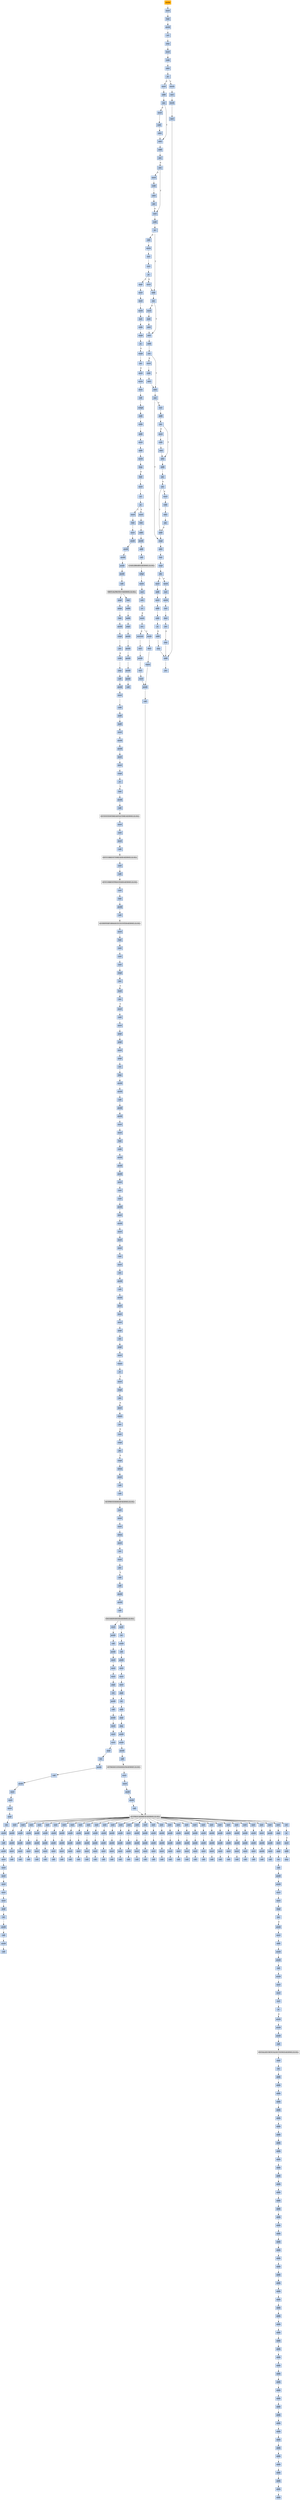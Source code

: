 strict digraph G {
	graph [bgcolor=transparent,
		name=G
	];
	node [color=lightsteelblue,
		fillcolor=lightsteelblue,
		shape=rectangle,
		style=filled
	];
	a0x00426c70pusha_	[color=lightgrey,
		fillcolor=orange,
		label=pusha];
	a0x00426c71movl_0x419000UINT32_esi	[label=movl];
	a0x00426c70pusha_ -> a0x00426c71movl_0x419000UINT32_esi	[color="#000000"];
	a0x00426c76leal__98304esi__edi	[label=leal];
	a0x00426c71movl_0x419000UINT32_esi -> a0x00426c76leal__98304esi__edi	[color="#000000"];
	a0x00426c7cpushl_edi	[label=pushl];
	a0x00426c76leal__98304esi__edi -> a0x00426c7cpushl_edi	[color="#000000"];
	a0x00426c7dorl_0xffffffffUINT8_ebp	[label=orl];
	a0x00426c7cpushl_edi -> a0x00426c7dorl_0xffffffffUINT8_ebp	[color="#000000"];
	a0x00426c80jmp_0x00426c92	[label=jmp];
	a0x00426c7dorl_0xffffffffUINT8_ebp -> a0x00426c80jmp_0x00426c92	[color="#000000"];
	a0x00426c92movl_esi__ebx	[label=movl];
	a0x00426c80jmp_0x00426c92 -> a0x00426c92movl_esi__ebx	[color="#000000"];
	a0x00426c94subl_0xfffffffcUINT8_esi	[label=subl];
	a0x00426c92movl_esi__ebx -> a0x00426c94subl_0xfffffffcUINT8_esi	[color="#000000"];
	a0x00426c97adcl_ebx_ebx	[label=adcl];
	a0x00426c94subl_0xfffffffcUINT8_esi -> a0x00426c97adcl_ebx_ebx	[color="#000000"];
	a0x00426c99jb_0x00426c88	[label=jb];
	a0x00426c97adcl_ebx_ebx -> a0x00426c99jb_0x00426c88	[color="#000000"];
	a0x00426c88movb_esi__al	[label=movb];
	a0x00426c99jb_0x00426c88 -> a0x00426c88movb_esi__al	[color="#000000",
		label=T];
	a0x00426c9bmovl_0x1UINT32_eax	[label=movl];
	a0x00426c99jb_0x00426c88 -> a0x00426c9bmovl_0x1UINT32_eax	[color="#000000",
		label=F];
	a0x00426c8aincl_esi	[label=incl];
	a0x00426c88movb_esi__al -> a0x00426c8aincl_esi	[color="#000000"];
	a0x00426c8bmovb_al_edi_	[label=movb];
	a0x00426c8aincl_esi -> a0x00426c8bmovb_al_edi_	[color="#000000"];
	a0x00426c8dincl_edi	[label=incl];
	a0x00426c8bmovb_al_edi_ -> a0x00426c8dincl_edi	[color="#000000"];
	a0x00426c8eaddl_ebx_ebx	[label=addl];
	a0x00426c8dincl_edi -> a0x00426c8eaddl_ebx_ebx	[color="#000000"];
	a0x00426c90jne_0x00426c99	[label=jne];
	a0x00426c8eaddl_ebx_ebx -> a0x00426c90jne_0x00426c99	[color="#000000"];
	a0x00426ca0addl_ebx_ebx	[label=addl];
	a0x00426c9bmovl_0x1UINT32_eax -> a0x00426ca0addl_ebx_ebx	[color="#000000"];
	a0x00426ca2jne_0x00426cab	[label=jne];
	a0x00426ca0addl_ebx_ebx -> a0x00426ca2jne_0x00426cab	[color="#000000"];
	a0x00426cabadcl_eax_eax	[label=adcl];
	a0x00426ca2jne_0x00426cab -> a0x00426cabadcl_eax_eax	[color="#000000",
		label=T];
	a0x00426ca4movl_esi__ebx	[label=movl];
	a0x00426ca2jne_0x00426cab -> a0x00426ca4movl_esi__ebx	[color="#000000",
		label=F];
	a0x00426cadaddl_ebx_ebx	[label=addl];
	a0x00426cabadcl_eax_eax -> a0x00426cadaddl_ebx_ebx	[color="#000000"];
	a0x00426cafjae_0x00426ca0	[label=jae];
	a0x00426cadaddl_ebx_ebx -> a0x00426cafjae_0x00426ca0	[color="#000000"];
	a0x00426cb1jne_0x00426cbc	[label=jne];
	a0x00426cafjae_0x00426ca0 -> a0x00426cb1jne_0x00426cbc	[color="#000000",
		label=F];
	a0x00426cbcxorl_ecx_ecx	[label=xorl];
	a0x00426cb1jne_0x00426cbc -> a0x00426cbcxorl_ecx_ecx	[color="#000000",
		label=T];
	a0x00426cb3movl_esi__ebx	[label=movl];
	a0x00426cb1jne_0x00426cbc -> a0x00426cb3movl_esi__ebx	[color="#000000",
		label=F];
	a0x00426cbesubl_0x3UINT8_eax	[label=subl];
	a0x00426cbcxorl_ecx_ecx -> a0x00426cbesubl_0x3UINT8_eax	[color="#000000"];
	a0x00426cc1jb_0x00426cd0	[label=jb];
	a0x00426cbesubl_0x3UINT8_eax -> a0x00426cc1jb_0x00426cd0	[color="#000000"];
	a0x00426cd0addl_ebx_ebx	[label=addl];
	a0x00426cc1jb_0x00426cd0 -> a0x00426cd0addl_ebx_ebx	[color="#000000",
		label=T];
	a0x00426cc3shll_0x8UINT8_eax	[label=shll];
	a0x00426cc1jb_0x00426cd0 -> a0x00426cc3shll_0x8UINT8_eax	[color="#000000",
		label=F];
	a0x00426cd2jne_0x00426cdb	[label=jne];
	a0x00426cd0addl_ebx_ebx -> a0x00426cd2jne_0x00426cdb	[color="#000000"];
	a0x00426cdbadcl_ecx_ecx	[label=adcl];
	a0x00426cd2jne_0x00426cdb -> a0x00426cdbadcl_ecx_ecx	[color="#000000",
		label=T];
	a0x00426cd4movl_esi__ebx	[label=movl];
	a0x00426cd2jne_0x00426cdb -> a0x00426cd4movl_esi__ebx	[color="#000000",
		label=F];
	a0x00426cddaddl_ebx_ebx	[label=addl];
	a0x00426cdbadcl_ecx_ecx -> a0x00426cddaddl_ebx_ebx	[color="#000000"];
	a0x00426cdfjne_0x00426ce8	[label=jne];
	a0x00426cddaddl_ebx_ebx -> a0x00426cdfjne_0x00426ce8	[color="#000000"];
	a0x00426ce8adcl_ecx_ecx	[label=adcl];
	a0x00426cdfjne_0x00426ce8 -> a0x00426ce8adcl_ecx_ecx	[color="#000000",
		label=T];
	a0x00426ce1movl_esi__ebx	[label=movl];
	a0x00426cdfjne_0x00426ce8 -> a0x00426ce1movl_esi__ebx	[color="#000000",
		label=F];
	a0x00426ceajne_0x00426d0c	[label=jne];
	a0x00426ce8adcl_ecx_ecx -> a0x00426ceajne_0x00426d0c	[color="#000000"];
	a0x00426d0ccmpl_0xfffff300UINT32_ebp	[label=cmpl];
	a0x00426ceajne_0x00426d0c -> a0x00426d0ccmpl_0xfffff300UINT32_ebp	[color="#000000",
		label=T];
	a0x00426cecincl_ecx	[label=incl];
	a0x00426ceajne_0x00426d0c -> a0x00426cecincl_ecx	[color="#000000",
		label=F];
	a0x00426d12adcl_0x1UINT8_ecx	[label=adcl];
	a0x00426d0ccmpl_0xfffff300UINT32_ebp -> a0x00426d12adcl_0x1UINT8_ecx	[color="#000000"];
	a0x00426d15leal_ediebp__edx	[label=leal];
	a0x00426d12adcl_0x1UINT8_ecx -> a0x00426d15leal_ediebp__edx	[color="#000000"];
	a0x00426d18cmpl_0xfffffffcUINT8_ebp	[label=cmpl];
	a0x00426d15leal_ediebp__edx -> a0x00426d18cmpl_0xfffffffcUINT8_ebp	[color="#000000"];
	a0x00426d1bjbe_0x00426d2c	[label=jbe];
	a0x00426d18cmpl_0xfffffffcUINT8_ebp -> a0x00426d1bjbe_0x00426d2c	[color="#000000"];
	a0x00426d1dmovb_edx__al	[label=movb];
	a0x00426d1bjbe_0x00426d2c -> a0x00426d1dmovb_edx__al	[color="#000000",
		label=F];
	a0x00426d2cmovl_edx__eax	[label=movl];
	a0x00426d1bjbe_0x00426d2c -> a0x00426d2cmovl_edx__eax	[color="#000000",
		label=T];
	a0x00426d1fincl_edx	[label=incl];
	a0x00426d1dmovb_edx__al -> a0x00426d1fincl_edx	[color="#000000"];
	a0x00426d20movb_al_edi_	[label=movb];
	a0x00426d1fincl_edx -> a0x00426d20movb_al_edi_	[color="#000000"];
	a0x00426d22incl_edi	[label=incl];
	a0x00426d20movb_al_edi_ -> a0x00426d22incl_edi	[color="#000000"];
	a0x00426d23decl_ecx	[label=decl];
	a0x00426d22incl_edi -> a0x00426d23decl_ecx	[color="#000000"];
	a0x00426d24jne_0x00426d1d	[label=jne];
	a0x00426d23decl_ecx -> a0x00426d24jne_0x00426d1d	[color="#000000"];
	a0x00426d26jmp_0x00426c8e	[label=jmp];
	a0x00426d24jne_0x00426d1d -> a0x00426d26jmp_0x00426c8e	[color="#000000",
		label=F];
	a0x00426d26jmp_0x00426c8e -> a0x00426c8eaddl_ebx_ebx	[color="#000000"];
	a0x00426cc6movb_esi__al	[label=movb];
	a0x00426cc3shll_0x8UINT8_eax -> a0x00426cc6movb_esi__al	[color="#000000"];
	a0x00426cc8incl_esi	[label=incl];
	a0x00426cc6movb_esi__al -> a0x00426cc8incl_esi	[color="#000000"];
	a0x00426cc9xorl_0xffffffffUINT8_eax	[label=xorl];
	a0x00426cc8incl_esi -> a0x00426cc9xorl_0xffffffffUINT8_eax	[color="#000000"];
	a0x00426cccje_0x00426d42	[label=je];
	a0x00426cc9xorl_0xffffffffUINT8_eax -> a0x00426cccje_0x00426d42	[color="#000000"];
	a0x00426ccemovl_eax_ebp	[label=movl];
	a0x00426cccje_0x00426d42 -> a0x00426ccemovl_eax_ebp	[color="#000000",
		label=F];
	a0x00426d42popl_esi	[label=popl];
	a0x00426cccje_0x00426d42 -> a0x00426d42popl_esi	[color="#000000",
		label=T];
	a0x00426ccemovl_eax_ebp -> a0x00426cd0addl_ebx_ebx	[color="#000000"];
	a0x00426d2eaddl_0x4UINT8_edx	[label=addl];
	a0x00426d2cmovl_edx__eax -> a0x00426d2eaddl_0x4UINT8_edx	[color="#000000"];
	a0x00426d31movl_eax_edi_	[label=movl];
	a0x00426d2eaddl_0x4UINT8_edx -> a0x00426d31movl_eax_edi_	[color="#000000"];
	a0x00426d33addl_0x4UINT8_edi	[label=addl];
	a0x00426d31movl_eax_edi_ -> a0x00426d33addl_0x4UINT8_edi	[color="#000000"];
	a0x00426d36subl_0x4UINT8_ecx	[label=subl];
	a0x00426d33addl_0x4UINT8_edi -> a0x00426d36subl_0x4UINT8_ecx	[color="#000000"];
	a0x00426d39ja_0x00426d2c	[label=ja];
	a0x00426d36subl_0x4UINT8_ecx -> a0x00426d39ja_0x00426d2c	[color="#000000"];
	a0x00426d3baddl_ecx_edi	[label=addl];
	a0x00426d39ja_0x00426d2c -> a0x00426d3baddl_ecx_edi	[color="#000000",
		label=F];
	a0x00426d3djmp_0x00426c8e	[label=jmp];
	a0x00426d3baddl_ecx_edi -> a0x00426d3djmp_0x00426c8e	[color="#000000"];
	a0x00426d3djmp_0x00426c8e -> a0x00426c8eaddl_ebx_ebx	[color="#000000"];
	a0x00426cedaddl_ebx_ebx	[label=addl];
	a0x00426cecincl_ecx -> a0x00426cedaddl_ebx_ebx	[color="#000000"];
	a0x00426cefjne_0x00426cf8	[label=jne];
	a0x00426cedaddl_ebx_ebx -> a0x00426cefjne_0x00426cf8	[color="#000000"];
	a0x00426cf8adcl_ecx_ecx	[label=adcl];
	a0x00426cefjne_0x00426cf8 -> a0x00426cf8adcl_ecx_ecx	[color="#000000",
		label=T];
	a0x00426cf1movl_esi__ebx	[label=movl];
	a0x00426cefjne_0x00426cf8 -> a0x00426cf1movl_esi__ebx	[color="#000000",
		label=F];
	a0x00426cfaaddl_ebx_ebx	[label=addl];
	a0x00426cf8adcl_ecx_ecx -> a0x00426cfaaddl_ebx_ebx	[color="#000000"];
	a0x00426cfcjae_0x00426ced	[label=jae];
	a0x00426cfaaddl_ebx_ebx -> a0x00426cfcjae_0x00426ced	[color="#000000"];
	a0x00426cfejne_0x00426d09	[label=jne];
	a0x00426cfcjae_0x00426ced -> a0x00426cfejne_0x00426d09	[color="#000000",
		label=F];
	a0x00426d09addl_0x2UINT8_ecx	[label=addl];
	a0x00426cfejne_0x00426d09 -> a0x00426d09addl_0x2UINT8_ecx	[color="#000000",
		label=T];
	a0x00426d00movl_esi__ebx	[label=movl];
	a0x00426cfejne_0x00426d09 -> a0x00426d00movl_esi__ebx	[color="#000000",
		label=F];
	a0x00426d09addl_0x2UINT8_ecx -> a0x00426d0ccmpl_0xfffff300UINT32_ebp	[color="#000000"];
	a0x00426cf3subl_0xfffffffcUINT8_esi	[label=subl];
	a0x00426cf1movl_esi__ebx -> a0x00426cf3subl_0xfffffffcUINT8_esi	[color="#000000"];
	a0x00426cf6adcl_ebx_ebx	[label=adcl];
	a0x00426cf3subl_0xfffffffcUINT8_esi -> a0x00426cf6adcl_ebx_ebx	[color="#000000"];
	a0x00426cf6adcl_ebx_ebx -> a0x00426cf8adcl_ecx_ecx	[color="#000000"];
	a0x00426ce3subl_0xfffffffcUINT8_esi	[label=subl];
	a0x00426ce1movl_esi__ebx -> a0x00426ce3subl_0xfffffffcUINT8_esi	[color="#000000"];
	a0x00426ce6adcl_ebx_ebx	[label=adcl];
	a0x00426ce3subl_0xfffffffcUINT8_esi -> a0x00426ce6adcl_ebx_ebx	[color="#000000"];
	a0x00426ce6adcl_ebx_ebx -> a0x00426ce8adcl_ecx_ecx	[color="#000000"];
	a0x00426ca6subl_0xfffffffcUINT8_esi	[label=subl];
	a0x00426ca4movl_esi__ebx -> a0x00426ca6subl_0xfffffffcUINT8_esi	[color="#000000"];
	a0x00426ca9adcl_ebx_ebx	[label=adcl];
	a0x00426ca6subl_0xfffffffcUINT8_esi -> a0x00426ca9adcl_ebx_ebx	[color="#000000"];
	a0x00426ca9adcl_ebx_ebx -> a0x00426cabadcl_eax_eax	[color="#000000"];
	a0x00426cb5subl_0xfffffffcUINT8_esi	[label=subl];
	a0x00426cb3movl_esi__ebx -> a0x00426cb5subl_0xfffffffcUINT8_esi	[color="#000000"];
	a0x00426cb8adcl_ebx_ebx	[label=adcl];
	a0x00426cb5subl_0xfffffffcUINT8_esi -> a0x00426cb8adcl_ebx_ebx	[color="#000000"];
	a0x00426cbajae_0x00426ca0	[label=jae];
	a0x00426cb8adcl_ebx_ebx -> a0x00426cbajae_0x00426ca0	[color="#000000"];
	a0x00426cbajae_0x00426ca0 -> a0x00426cbcxorl_ecx_ecx	[color="#000000",
		label=F];
	a0x00426cd6subl_0xfffffffcUINT8_esi	[label=subl];
	a0x00426cd4movl_esi__ebx -> a0x00426cd6subl_0xfffffffcUINT8_esi	[color="#000000"];
	a0x00426cd9adcl_ebx_ebx	[label=adcl];
	a0x00426cd6subl_0xfffffffcUINT8_esi -> a0x00426cd9adcl_ebx_ebx	[color="#000000"];
	a0x00426cd9adcl_ebx_ebx -> a0x00426cdbadcl_ecx_ecx	[color="#000000"];
	a0x00426d02subl_0xfffffffcUINT8_esi	[label=subl];
	a0x00426d00movl_esi__ebx -> a0x00426d02subl_0xfffffffcUINT8_esi	[color="#000000"];
	a0x00426d05adcl_ebx_ebx	[label=adcl];
	a0x00426d02subl_0xfffffffcUINT8_esi -> a0x00426d05adcl_ebx_ebx	[color="#000000"];
	a0x00426d07jae_0x00426ced	[label=jae];
	a0x00426d05adcl_ebx_ebx -> a0x00426d07jae_0x00426ced	[color="#000000"];
	a0x00426d07jae_0x00426ced -> a0x00426d09addl_0x2UINT8_ecx	[color="#000000",
		label=F];
	a0x00426d43movl_esi_edi	[label=movl];
	a0x00426d42popl_esi -> a0x00426d43movl_esi_edi	[color="#000000"];
	a0x00426d45movl_0x670UINT32_ecx	[label=movl];
	a0x00426d43movl_esi_edi -> a0x00426d45movl_0x670UINT32_ecx	[color="#000000"];
	a0x00426d4amovb_edi__al	[label=movb];
	a0x00426d45movl_0x670UINT32_ecx -> a0x00426d4amovb_edi__al	[color="#000000"];
	a0x00426d4cincl_edi	[label=incl];
	a0x00426d4amovb_edi__al -> a0x00426d4cincl_edi	[color="#000000"];
	a0x00426d4dsubb_0xffffffe8UINT8_al	[label=subb];
	a0x00426d4cincl_edi -> a0x00426d4dsubb_0xffffffe8UINT8_al	[color="#000000"];
	a0x00426d4fcmpb_0x1UINT8_al	[label=cmpb];
	a0x00426d4dsubb_0xffffffe8UINT8_al -> a0x00426d4fcmpb_0x1UINT8_al	[color="#000000"];
	a0x00426d51ja_0x00426d4a	[label=ja];
	a0x00426d4fcmpb_0x1UINT8_al -> a0x00426d51ja_0x00426d4a	[color="#000000"];
	a0x00426d53cmpb_0x5UINT8_edi_	[label=cmpb];
	a0x00426d51ja_0x00426d4a -> a0x00426d53cmpb_0x5UINT8_edi_	[color="#000000",
		label=F];
	a0x00426d56jne_0x00426d4a	[label=jne];
	a0x00426d53cmpb_0x5UINT8_edi_ -> a0x00426d56jne_0x00426d4a	[color="#000000"];
	a0x00426d58movl_edi__eax	[label=movl];
	a0x00426d56jne_0x00426d4a -> a0x00426d58movl_edi__eax	[color="#000000",
		label=F];
	a0x00426d5amovb_0x4edi__bl	[label=movb];
	a0x00426d58movl_edi__eax -> a0x00426d5amovb_0x4edi__bl	[color="#000000"];
	a0x00426d5dshrw_0x8UINT8_ax	[label=shrw];
	a0x00426d5amovb_0x4edi__bl -> a0x00426d5dshrw_0x8UINT8_ax	[color="#000000"];
	a0x00426d61roll_0x10UINT8_eax	[label=roll];
	a0x00426d5dshrw_0x8UINT8_ax -> a0x00426d61roll_0x10UINT8_eax	[color="#000000"];
	a0x00426d64xchgb_al_ah	[label=xchgb];
	a0x00426d61roll_0x10UINT8_eax -> a0x00426d64xchgb_al_ah	[color="#000000"];
	a0x00426d66subl_edi_eax	[label=subl];
	a0x00426d64xchgb_al_ah -> a0x00426d66subl_edi_eax	[color="#000000"];
	a0x00426d68subb_0xffffffe8UINT8_bl	[label=subb];
	a0x00426d66subl_edi_eax -> a0x00426d68subb_0xffffffe8UINT8_bl	[color="#000000"];
	a0x00426d6baddl_esi_eax	[label=addl];
	a0x00426d68subb_0xffffffe8UINT8_bl -> a0x00426d6baddl_esi_eax	[color="#000000"];
	a0x00426d6dmovl_eax_edi_	[label=movl];
	a0x00426d6baddl_esi_eax -> a0x00426d6dmovl_eax_edi_	[color="#000000"];
	a0x00426d6faddl_0x5UINT8_edi	[label=addl];
	a0x00426d6dmovl_eax_edi_ -> a0x00426d6faddl_0x5UINT8_edi	[color="#000000"];
	a0x00426d72movb_bl_al	[label=movb];
	a0x00426d6faddl_0x5UINT8_edi -> a0x00426d72movb_bl_al	[color="#000000"];
	a0x00426d74loop_0x00426d4f	[label=loop];
	a0x00426d72movb_bl_al -> a0x00426d74loop_0x00426d4f	[color="#000000"];
	a0x00426d76leal_0x24000esi__edi	[label=leal];
	a0x00426d74loop_0x00426d4f -> a0x00426d76leal_0x24000esi__edi	[color="#000000",
		label=F];
	a0x00426d7cmovl_edi__eax	[label=movl];
	a0x00426d76leal_0x24000esi__edi -> a0x00426d7cmovl_edi__eax	[color="#000000"];
	a0x00426d7eorl_eax_eax	[label=orl];
	a0x00426d7cmovl_edi__eax -> a0x00426d7eorl_eax_eax	[color="#000000"];
	a0x00426d80je_0x00426dc7	[label=je];
	a0x00426d7eorl_eax_eax -> a0x00426d80je_0x00426dc7	[color="#000000"];
	a0x00426d82movl_0x4edi__ebx	[label=movl];
	a0x00426d80je_0x00426dc7 -> a0x00426d82movl_0x4edi__ebx	[color="#000000",
		label=F];
	a0x00426dc7movl_0x2661cesi__ebp	[label=movl];
	a0x00426d80je_0x00426dc7 -> a0x00426dc7movl_0x2661cesi__ebp	[color="#000000",
		label=T];
	a0x00426d85leal_0x26558eaxesi__eax	[label=leal];
	a0x00426d82movl_0x4edi__ebx -> a0x00426d85leal_0x26558eaxesi__eax	[color="#000000"];
	a0x00426d8caddl_esi_ebx	[label=addl];
	a0x00426d85leal_0x26558eaxesi__eax -> a0x00426d8caddl_esi_ebx	[color="#000000"];
	a0x00426d8epushl_eax	[label=pushl];
	a0x00426d8caddl_esi_ebx -> a0x00426d8epushl_eax	[color="#000000"];
	a0x00426d8faddl_0x8UINT8_edi	[label=addl];
	a0x00426d8epushl_eax -> a0x00426d8faddl_0x8UINT8_edi	[color="#000000"];
	a0x00426d92call_0x26610esi_	[label=call];
	a0x00426d8faddl_0x8UINT8_edi -> a0x00426d92call_0x26610esi_	[color="#000000"];
	LOADLIBRARYA_KERNEL32_DLL	[color=lightgrey,
		fillcolor=lightgrey,
		label="LOADLIBRARYA-KERNEL32-DLL"];
	a0x00426d92call_0x26610esi_ -> LOADLIBRARYA_KERNEL32_DLL	[color="#000000"];
	a0x00426d98xchgl_eax_ebp	[label=xchgl];
	LOADLIBRARYA_KERNEL32_DLL -> a0x00426d98xchgl_eax_ebp	[color="#000000"];
	a0x00426d99movb_edi__al	[label=movb];
	a0x00426d98xchgl_eax_ebp -> a0x00426d99movb_edi__al	[color="#000000"];
	a0x00426d9bincl_edi	[label=incl];
	a0x00426d99movb_edi__al -> a0x00426d9bincl_edi	[color="#000000"];
	a0x00426d9corb_al_al	[label=orb];
	a0x00426d9bincl_edi -> a0x00426d9corb_al_al	[color="#000000"];
	a0x00426d9eje_0x00426d7c	[label=je];
	a0x00426d9corb_al_al -> a0x00426d9eje_0x00426d7c	[color="#000000"];
	a0x00426da0movl_edi_ecx	[label=movl];
	a0x00426d9eje_0x00426d7c -> a0x00426da0movl_edi_ecx	[color="#000000",
		label=F];
	a0x00426da2jns_0x00426dab	[label=jns];
	a0x00426da0movl_edi_ecx -> a0x00426da2jns_0x00426dab	[color="#000000"];
	a0x00426dabpushl_edi	[label=pushl];
	a0x00426da2jns_0x00426dab -> a0x00426dabpushl_edi	[color="#000000",
		label=T];
	a0x00426da4movzwl_edi__eax	[label=movzwl];
	a0x00426da2jns_0x00426dab -> a0x00426da4movzwl_edi__eax	[color="#000000",
		label=F];
	a0x00426dacdecl_eax	[label=decl];
	a0x00426dabpushl_edi -> a0x00426dacdecl_eax	[color="#000000"];
	a0x00426dadrepnz_scasb_es_edi__al	[label=repnz];
	a0x00426dacdecl_eax -> a0x00426dadrepnz_scasb_es_edi__al	[color="#000000"];
	a0x00426dafpushl_ebp	[label=pushl];
	a0x00426dadrepnz_scasb_es_edi__al -> a0x00426dafpushl_ebp	[color="#000000"];
	a0x00426db0call_0x26618esi_	[label=call];
	a0x00426dafpushl_ebp -> a0x00426db0call_0x26618esi_	[color="#000000"];
	GETPROCADDRESS_KERNEL32_DLL	[color=lightgrey,
		fillcolor=lightgrey,
		label="GETPROCADDRESS-KERNEL32-DLL"];
	a0x00426db0call_0x26618esi_ -> GETPROCADDRESS_KERNEL32_DLL	[color="#000000"];
	a0x00426db6orl_eax_eax	[label=orl];
	GETPROCADDRESS_KERNEL32_DLL -> a0x00426db6orl_eax_eax	[color="#000000"];
	a0x00408435xorl_0x420284_eax	[label=xorl];
	GETPROCADDRESS_KERNEL32_DLL -> a0x00408435xorl_0x420284_eax	[color="#000000"];
	a0x00408448xorl_0x420284_eax	[label=xorl];
	GETPROCADDRESS_KERNEL32_DLL -> a0x00408448xorl_0x420284_eax	[color="#000000"];
	a0x0040845bxorl_0x420284_eax	[label=xorl];
	GETPROCADDRESS_KERNEL32_DLL -> a0x0040845bxorl_0x420284_eax	[color="#000000"];
	a0x0040846exorl_0x420284_eax	[label=xorl];
	GETPROCADDRESS_KERNEL32_DLL -> a0x0040846exorl_0x420284_eax	[color="#000000"];
	a0x00408481xorl_0x420284_eax	[label=xorl];
	GETPROCADDRESS_KERNEL32_DLL -> a0x00408481xorl_0x420284_eax	[color="#000000"];
	a0x00408494xorl_0x420284_eax	[label=xorl];
	GETPROCADDRESS_KERNEL32_DLL -> a0x00408494xorl_0x420284_eax	[color="#000000"];
	a0x004084a7xorl_0x420284_eax	[label=xorl];
	GETPROCADDRESS_KERNEL32_DLL -> a0x004084a7xorl_0x420284_eax	[color="#000000"];
	a0x004084baxorl_0x420284_eax	[label=xorl];
	GETPROCADDRESS_KERNEL32_DLL -> a0x004084baxorl_0x420284_eax	[color="#000000"];
	a0x004084cdxorl_0x420284_eax	[label=xorl];
	GETPROCADDRESS_KERNEL32_DLL -> a0x004084cdxorl_0x420284_eax	[color="#000000"];
	a0x004084e0xorl_0x420284_eax	[label=xorl];
	GETPROCADDRESS_KERNEL32_DLL -> a0x004084e0xorl_0x420284_eax	[color="#000000"];
	a0x004084f3xorl_0x420284_eax	[label=xorl];
	GETPROCADDRESS_KERNEL32_DLL -> a0x004084f3xorl_0x420284_eax	[color="#000000"];
	a0x00408506xorl_0x420284_eax	[label=xorl];
	GETPROCADDRESS_KERNEL32_DLL -> a0x00408506xorl_0x420284_eax	[color="#000000"];
	a0x00408519xorl_0x420284_eax	[label=xorl];
	GETPROCADDRESS_KERNEL32_DLL -> a0x00408519xorl_0x420284_eax	[color="#000000"];
	a0x0040852cxorl_0x420284_eax	[label=xorl];
	GETPROCADDRESS_KERNEL32_DLL -> a0x0040852cxorl_0x420284_eax	[color="#000000"];
	a0x0040853fxorl_0x420284_eax	[label=xorl];
	GETPROCADDRESS_KERNEL32_DLL -> a0x0040853fxorl_0x420284_eax	[color="#000000"];
	a0x00408552xorl_0x420284_eax	[label=xorl];
	GETPROCADDRESS_KERNEL32_DLL -> a0x00408552xorl_0x420284_eax	[color="#000000"];
	a0x00408565xorl_0x420284_eax	[label=xorl];
	GETPROCADDRESS_KERNEL32_DLL -> a0x00408565xorl_0x420284_eax	[color="#000000"];
	a0x00408578xorl_0x420284_eax	[label=xorl];
	GETPROCADDRESS_KERNEL32_DLL -> a0x00408578xorl_0x420284_eax	[color="#000000"];
	a0x0040858bxorl_0x420284_eax	[label=xorl];
	GETPROCADDRESS_KERNEL32_DLL -> a0x0040858bxorl_0x420284_eax	[color="#000000"];
	a0x0040859exorl_0x420284_eax	[label=xorl];
	GETPROCADDRESS_KERNEL32_DLL -> a0x0040859exorl_0x420284_eax	[color="#000000"];
	a0x004085b1xorl_0x420284_eax	[label=xorl];
	GETPROCADDRESS_KERNEL32_DLL -> a0x004085b1xorl_0x420284_eax	[color="#000000"];
	a0x004085c4xorl_0x420284_eax	[label=xorl];
	GETPROCADDRESS_KERNEL32_DLL -> a0x004085c4xorl_0x420284_eax	[color="#000000"];
	a0x004085d7xorl_0x420284_eax	[label=xorl];
	GETPROCADDRESS_KERNEL32_DLL -> a0x004085d7xorl_0x420284_eax	[color="#000000"];
	a0x004085eaxorl_0x420284_eax	[label=xorl];
	GETPROCADDRESS_KERNEL32_DLL -> a0x004085eaxorl_0x420284_eax	[color="#000000"];
	a0x004085fdxorl_0x420284_eax	[label=xorl];
	GETPROCADDRESS_KERNEL32_DLL -> a0x004085fdxorl_0x420284_eax	[color="#000000"];
	a0x00408610xorl_0x420284_eax	[label=xorl];
	GETPROCADDRESS_KERNEL32_DLL -> a0x00408610xorl_0x420284_eax	[color="#000000"];
	a0x00408623xorl_0x420284_eax	[label=xorl];
	GETPROCADDRESS_KERNEL32_DLL -> a0x00408623xorl_0x420284_eax	[color="#000000"];
	a0x00408636xorl_0x420284_eax	[label=xorl];
	GETPROCADDRESS_KERNEL32_DLL -> a0x00408636xorl_0x420284_eax	[color="#000000"];
	a0x00408649xorl_0x420284_eax	[label=xorl];
	GETPROCADDRESS_KERNEL32_DLL -> a0x00408649xorl_0x420284_eax	[color="#000000"];
	a0x0040865cxorl_0x420284_eax	[label=xorl];
	GETPROCADDRESS_KERNEL32_DLL -> a0x0040865cxorl_0x420284_eax	[color="#000000"];
	a0x0040866fxorl_0x420284_eax	[label=xorl];
	GETPROCADDRESS_KERNEL32_DLL -> a0x0040866fxorl_0x420284_eax	[color="#000000"];
	a0x00408682xorl_0x420284_eax	[label=xorl];
	GETPROCADDRESS_KERNEL32_DLL -> a0x00408682xorl_0x420284_eax	[color="#000000"];
	a0x00408695xorl_0x420284_eax	[label=xorl];
	GETPROCADDRESS_KERNEL32_DLL -> a0x00408695xorl_0x420284_eax	[color="#000000"];
	a0x00426db8je_0x00426dc1	[label=je];
	a0x00426db6orl_eax_eax -> a0x00426db8je_0x00426dc1	[color="#000000"];
	a0x00426dbamovl_eax_ebx_	[label=movl];
	a0x00426db8je_0x00426dc1 -> a0x00426dbamovl_eax_ebx_	[color="#000000",
		label=F];
	a0x00426dbcaddl_0x4UINT8_ebx	[label=addl];
	a0x00426dbamovl_eax_ebx_ -> a0x00426dbcaddl_0x4UINT8_ebx	[color="#000000"];
	a0x00426dbfjmp_0x00426d99	[label=jmp];
	a0x00426dbcaddl_0x4UINT8_ebx -> a0x00426dbfjmp_0x00426d99	[color="#000000"];
	a0x00426da7incl_edi	[label=incl];
	a0x00426da4movzwl_edi__eax -> a0x00426da7incl_edi	[color="#000000"];
	a0x00426da8pushl_eax	[label=pushl];
	a0x00426da7incl_edi -> a0x00426da8pushl_eax	[color="#000000"];
	a0x00426da9incl_edi	[label=incl];
	a0x00426da8pushl_eax -> a0x00426da9incl_edi	[color="#000000"];
	a0x00426daamovl_0xaef24857UINT32_ecx	[label=movl];
	a0x00426da9incl_edi -> a0x00426daamovl_0xaef24857UINT32_ecx	[color="#000000"];
	a0x00426daamovl_0xaef24857UINT32_ecx -> a0x00426dafpushl_ebp	[color="#000000"];
	a0x00426dcdleal__4096esi__edi	[label=leal];
	a0x00426dc7movl_0x2661cesi__ebp -> a0x00426dcdleal__4096esi__edi	[color="#000000"];
	a0x00426dd3movl_0x1000UINT32_ebx	[label=movl];
	a0x00426dcdleal__4096esi__edi -> a0x00426dd3movl_0x1000UINT32_ebx	[color="#000000"];
	a0x00426dd8pushl_eax	[label=pushl];
	a0x00426dd3movl_0x1000UINT32_ebx -> a0x00426dd8pushl_eax	[color="#000000"];
	a0x00426dd9pushl_esp	[label=pushl];
	a0x00426dd8pushl_eax -> a0x00426dd9pushl_esp	[color="#000000"];
	a0x00426ddapushl_0x4UINT8	[label=pushl];
	a0x00426dd9pushl_esp -> a0x00426ddapushl_0x4UINT8	[color="#000000"];
	a0x00426ddcpushl_ebx	[label=pushl];
	a0x00426ddapushl_0x4UINT8 -> a0x00426ddcpushl_ebx	[color="#000000"];
	a0x00426dddpushl_edi	[label=pushl];
	a0x00426ddcpushl_ebx -> a0x00426dddpushl_edi	[color="#000000"];
	a0x00426ddecall_ebp	[label=call];
	a0x00426dddpushl_edi -> a0x00426ddecall_ebp	[color="#000000"];
	VIRTUALPROTECT_KERNEL32_DLL	[color=lightgrey,
		fillcolor=lightgrey,
		label="VIRTUALPROTECT-KERNEL32-DLL"];
	a0x00426ddecall_ebp -> VIRTUALPROTECT_KERNEL32_DLL	[color="#000000"];
	a0x00426de0leal_0x217edi__eax	[label=leal];
	VIRTUALPROTECT_KERNEL32_DLL -> a0x00426de0leal_0x217edi__eax	[color="#000000"];
	a0x00426df5popl_eax	[label=popl];
	VIRTUALPROTECT_KERNEL32_DLL -> a0x00426df5popl_eax	[color="#000000"];
	a0x00426de6andb_0x7fUINT8_eax_	[label=andb];
	a0x00426de0leal_0x217edi__eax -> a0x00426de6andb_0x7fUINT8_eax_	[color="#000000"];
	a0x00426de9andb_0x7fUINT8_0x28eax_	[label=andb];
	a0x00426de6andb_0x7fUINT8_eax_ -> a0x00426de9andb_0x7fUINT8_0x28eax_	[color="#000000"];
	a0x00426dedpopl_eax	[label=popl];
	a0x00426de9andb_0x7fUINT8_0x28eax_ -> a0x00426dedpopl_eax	[color="#000000"];
	a0x00426deepushl_eax	[label=pushl];
	a0x00426dedpopl_eax -> a0x00426deepushl_eax	[color="#000000"];
	a0x00426defpushl_esp	[label=pushl];
	a0x00426deepushl_eax -> a0x00426defpushl_esp	[color="#000000"];
	a0x00426df0pushl_eax	[label=pushl];
	a0x00426defpushl_esp -> a0x00426df0pushl_eax	[color="#000000"];
	a0x00426df1pushl_ebx	[label=pushl];
	a0x00426df0pushl_eax -> a0x00426df1pushl_ebx	[color="#000000"];
	a0x00426df2pushl_edi	[label=pushl];
	a0x00426df1pushl_ebx -> a0x00426df2pushl_edi	[color="#000000"];
	a0x00426df3call_ebp	[label=call];
	a0x00426df2pushl_edi -> a0x00426df3call_ebp	[color="#000000"];
	a0x00426df6popa_	[label=popa];
	a0x00426df5popl_eax -> a0x00426df6popa_	[color="#000000"];
	a0x00426df7leal__128esp__eax	[label=leal];
	a0x00426df6popa_ -> a0x00426df7leal__128esp__eax	[color="#000000"];
	a0x00426dfbpushl_0x0UINT8	[label=pushl];
	a0x00426df7leal__128esp__eax -> a0x00426dfbpushl_0x0UINT8	[color="#000000"];
	a0x00426dfdcmpl_eax_esp	[label=cmpl];
	a0x00426dfbpushl_0x0UINT8 -> a0x00426dfdcmpl_eax_esp	[color="#000000"];
	a0x00426dffjne_0x00426dfb	[label=jne];
	a0x00426dfdcmpl_eax_esp -> a0x00426dffjne_0x00426dfb	[color="#000000"];
	a0x00426e01subl_0xffffff80UINT8_esp	[label=subl];
	a0x00426dffjne_0x00426dfb -> a0x00426e01subl_0xffffff80UINT8_esp	[color="#000000",
		label=F];
	a0x00426e04jmp_0x00404c99	[label=jmp];
	a0x00426e01subl_0xffffff80UINT8_esp -> a0x00426e04jmp_0x00404c99	[color="#000000"];
	a0x00404c99call_0x40a714	[label=call];
	a0x00426e04jmp_0x00404c99 -> a0x00404c99call_0x40a714	[color="#000000"];
	a0x0040a714pushl_ebp	[label=pushl];
	a0x00404c99call_0x40a714 -> a0x0040a714pushl_ebp	[color="#000000"];
	a0x0040a715movl_esp_ebp	[label=movl];
	a0x0040a714pushl_ebp -> a0x0040a715movl_esp_ebp	[color="#000000"];
	a0x0040a717subl_0x14UINT8_esp	[label=subl];
	a0x0040a715movl_esp_ebp -> a0x0040a717subl_0x14UINT8_esp	[color="#000000"];
	a0x0040a71aandl_0x0UINT8__12ebp_	[label=andl];
	a0x0040a717subl_0x14UINT8_esp -> a0x0040a71aandl_0x0UINT8__12ebp_	[color="#000000"];
	a0x0040a71eandl_0x0UINT8__8ebp_	[label=andl];
	a0x0040a71aandl_0x0UINT8__12ebp_ -> a0x0040a71eandl_0x0UINT8__8ebp_	[color="#000000"];
	a0x0040a722movl_0x420284_eax	[label=movl];
	a0x0040a71eandl_0x0UINT8__8ebp_ -> a0x0040a722movl_0x420284_eax	[color="#000000"];
	a0x0040a727pushl_esi	[label=pushl];
	a0x0040a722movl_0x420284_eax -> a0x0040a727pushl_esi	[color="#000000"];
	a0x0040a728pushl_edi	[label=pushl];
	a0x0040a727pushl_esi -> a0x0040a728pushl_edi	[color="#000000"];
	a0x0040a729movl_0xbb40e64eUINT32_edi	[label=movl];
	a0x0040a728pushl_edi -> a0x0040a729movl_0xbb40e64eUINT32_edi	[color="#000000"];
	a0x0040a72emovl_0xffff0000UINT32_esi	[label=movl];
	a0x0040a729movl_0xbb40e64eUINT32_edi -> a0x0040a72emovl_0xffff0000UINT32_esi	[color="#000000"];
	a0x0040a733cmpl_edi_eax	[label=cmpl];
	a0x0040a72emovl_0xffff0000UINT32_esi -> a0x0040a733cmpl_edi_eax	[color="#000000"];
	a0x0040a735je_0x40a744	[label=je];
	a0x0040a733cmpl_edi_eax -> a0x0040a735je_0x40a744	[color="#000000"];
	a0x0040a744leal__12ebp__eax	[label=leal];
	a0x0040a735je_0x40a744 -> a0x0040a744leal__12ebp__eax	[color="#000000",
		label=T];
	a0x0040a747pushl_eax	[label=pushl];
	a0x0040a744leal__12ebp__eax -> a0x0040a747pushl_eax	[color="#000000"];
	a0x0040a748call_0x41315c	[label=call];
	a0x0040a747pushl_eax -> a0x0040a748call_0x41315c	[color="#000000"];
	GETSYSTEMTIMEASFILETIME_KERNEL32_DLL	[color=lightgrey,
		fillcolor=lightgrey,
		label="GETSYSTEMTIMEASFILETIME-KERNEL32-DLL"];
	a0x0040a748call_0x41315c -> GETSYSTEMTIMEASFILETIME_KERNEL32_DLL	[color="#000000"];
	a0x0040a74emovl__8ebp__eax	[label=movl];
	GETSYSTEMTIMEASFILETIME_KERNEL32_DLL -> a0x0040a74emovl__8ebp__eax	[color="#000000"];
	a0x0040a751xorl__12ebp__eax	[label=xorl];
	a0x0040a74emovl__8ebp__eax -> a0x0040a751xorl__12ebp__eax	[color="#000000"];
	a0x0040a754movl_eax__4ebp_	[label=movl];
	a0x0040a751xorl__12ebp__eax -> a0x0040a754movl_eax__4ebp_	[color="#000000"];
	a0x0040a757call_0x413108	[label=call];
	a0x0040a754movl_eax__4ebp_ -> a0x0040a757call_0x413108	[color="#000000"];
	GETCURRENTTHREADID_KERNEL32_DLL	[color=lightgrey,
		fillcolor=lightgrey,
		label="GETCURRENTTHREADID-KERNEL32-DLL"];
	a0x0040a757call_0x413108 -> GETCURRENTTHREADID_KERNEL32_DLL	[color="#000000"];
	a0x0040a75dxorl_eax__4ebp_	[label=xorl];
	GETCURRENTTHREADID_KERNEL32_DLL -> a0x0040a75dxorl_eax__4ebp_	[color="#000000"];
	a0x0040a760call_0x413158	[label=call];
	a0x0040a75dxorl_eax__4ebp_ -> a0x0040a760call_0x413158	[color="#000000"];
	GETCURRENTPROCESSID_KERNEL32_DLL	[color=lightgrey,
		fillcolor=lightgrey,
		label="GETCURRENTPROCESSID-KERNEL32-DLL"];
	a0x0040a760call_0x413158 -> GETCURRENTPROCESSID_KERNEL32_DLL	[color="#000000"];
	a0x0040a766xorl_eax__4ebp_	[label=xorl];
	GETCURRENTPROCESSID_KERNEL32_DLL -> a0x0040a766xorl_eax__4ebp_	[color="#000000"];
	a0x0040a769leal__20ebp__eax	[label=leal];
	a0x0040a766xorl_eax__4ebp_ -> a0x0040a769leal__20ebp__eax	[color="#000000"];
	a0x0040a76cpushl_eax	[label=pushl];
	a0x0040a769leal__20ebp__eax -> a0x0040a76cpushl_eax	[color="#000000"];
	a0x0040a76dcall_0x413154	[label=call];
	a0x0040a76cpushl_eax -> a0x0040a76dcall_0x413154	[color="#000000"];
	QUERYPERFORMANCECOUNTER_KERNEL32_DLL	[color=lightgrey,
		fillcolor=lightgrey,
		label="QUERYPERFORMANCECOUNTER-KERNEL32-DLL"];
	a0x0040a76dcall_0x413154 -> QUERYPERFORMANCECOUNTER_KERNEL32_DLL	[color="#000000"];
	a0x0040a773movl__16ebp__ecx	[label=movl];
	QUERYPERFORMANCECOUNTER_KERNEL32_DLL -> a0x0040a773movl__16ebp__ecx	[color="#000000"];
	a0x0040a776leal__4ebp__eax	[label=leal];
	a0x0040a773movl__16ebp__ecx -> a0x0040a776leal__4ebp__eax	[color="#000000"];
	a0x0040a779xorl__20ebp__ecx	[label=xorl];
	a0x0040a776leal__4ebp__eax -> a0x0040a779xorl__20ebp__ecx	[color="#000000"];
	a0x0040a77cxorl__4ebp__ecx	[label=xorl];
	a0x0040a779xorl__20ebp__ecx -> a0x0040a77cxorl__4ebp__ecx	[color="#000000"];
	a0x0040a77fxorl_eax_ecx	[label=xorl];
	a0x0040a77cxorl__4ebp__ecx -> a0x0040a77fxorl_eax_ecx	[color="#000000"];
	a0x0040a781cmpl_edi_ecx	[label=cmpl];
	a0x0040a77fxorl_eax_ecx -> a0x0040a781cmpl_edi_ecx	[color="#000000"];
	a0x0040a783jne_0x40a78c	[label=jne];
	a0x0040a781cmpl_edi_ecx -> a0x0040a783jne_0x40a78c	[color="#000000"];
	a0x0040a78ctestl_ecx_esi	[label=testl];
	a0x0040a783jne_0x40a78c -> a0x0040a78ctestl_ecx_esi	[color="#000000",
		label=T];
	a0x0040a78ejne_0x40a79c	[label=jne];
	a0x0040a78ctestl_ecx_esi -> a0x0040a78ejne_0x40a79c	[color="#000000"];
	a0x0040a79cmovl_ecx_0x420284	[label=movl];
	a0x0040a78ejne_0x40a79c -> a0x0040a79cmovl_ecx_0x420284	[color="#000000",
		label=T];
	a0x0040a7a2notl_ecx	[label=notl];
	a0x0040a79cmovl_ecx_0x420284 -> a0x0040a7a2notl_ecx	[color="#000000"];
	a0x0040a7a4movl_ecx_0x420288	[label=movl];
	a0x0040a7a2notl_ecx -> a0x0040a7a4movl_ecx_0x420288	[color="#000000"];
	a0x0040a7aapopl_edi	[label=popl];
	a0x0040a7a4movl_ecx_0x420288 -> a0x0040a7aapopl_edi	[color="#000000"];
	a0x0040a7abpopl_esi	[label=popl];
	a0x0040a7aapopl_edi -> a0x0040a7abpopl_esi	[color="#000000"];
	a0x0040a7acmovl_ebp_esp	[label=movl];
	a0x0040a7abpopl_esi -> a0x0040a7acmovl_ebp_esp	[color="#000000"];
	a0x0040a7aepopl_ebp	[label=popl];
	a0x0040a7acmovl_ebp_esp -> a0x0040a7aepopl_ebp	[color="#000000"];
	a0x0040a7afret	[label=ret];
	a0x0040a7aepopl_ebp -> a0x0040a7afret	[color="#000000"];
	a0x00404c9ejmp_0x404b1e	[label=jmp];
	a0x0040a7afret -> a0x00404c9ejmp_0x404b1e	[color="#000000"];
	a0x00404b1epushl_0x14UINT8	[label=pushl];
	a0x00404c9ejmp_0x404b1e -> a0x00404b1epushl_0x14UINT8	[color="#000000"];
	a0x00404b20pushl_0x41e938UINT32	[label=pushl];
	a0x00404b1epushl_0x14UINT8 -> a0x00404b20pushl_0x41e938UINT32	[color="#000000"];
	a0x00404b25call_0x406aa0	[label=call];
	a0x00404b20pushl_0x41e938UINT32 -> a0x00404b25call_0x406aa0	[color="#000000"];
	a0x00406aa0pushl_0x406b00UINT32	[label=pushl];
	a0x00404b25call_0x406aa0 -> a0x00406aa0pushl_0x406b00UINT32	[color="#000000"];
	a0x00406aa5pushl_fs_0	[label=pushl];
	a0x00406aa0pushl_0x406b00UINT32 -> a0x00406aa5pushl_fs_0	[color="#000000"];
	a0x00406aacmovl_0x10esp__eax	[label=movl];
	a0x00406aa5pushl_fs_0 -> a0x00406aacmovl_0x10esp__eax	[color="#000000"];
	a0x00406ab0movl_ebp_0x10esp_	[label=movl];
	a0x00406aacmovl_0x10esp__eax -> a0x00406ab0movl_ebp_0x10esp_	[color="#000000"];
	a0x00406ab4leal_0x10esp__ebp	[label=leal];
	a0x00406ab0movl_ebp_0x10esp_ -> a0x00406ab4leal_0x10esp__ebp	[color="#000000"];
	a0x00406ab8subl_eax_esp	[label=subl];
	a0x00406ab4leal_0x10esp__ebp -> a0x00406ab8subl_eax_esp	[color="#000000"];
	a0x00406abapushl_ebx	[label=pushl];
	a0x00406ab8subl_eax_esp -> a0x00406abapushl_ebx	[color="#000000"];
	a0x00406abbpushl_esi	[label=pushl];
	a0x00406abapushl_ebx -> a0x00406abbpushl_esi	[color="#000000"];
	a0x00406abcpushl_edi	[label=pushl];
	a0x00406abbpushl_esi -> a0x00406abcpushl_edi	[color="#000000"];
	a0x00406abdmovl_0x420284_eax	[label=movl];
	a0x00406abcpushl_edi -> a0x00406abdmovl_0x420284_eax	[color="#000000"];
	a0x00406ac2xorl_eax__4ebp_	[label=xorl];
	a0x00406abdmovl_0x420284_eax -> a0x00406ac2xorl_eax__4ebp_	[color="#000000"];
	a0x00406ac5xorl_ebp_eax	[label=xorl];
	a0x00406ac2xorl_eax__4ebp_ -> a0x00406ac5xorl_ebp_eax	[color="#000000"];
	a0x00406ac7pushl_eax	[label=pushl];
	a0x00406ac5xorl_ebp_eax -> a0x00406ac7pushl_eax	[color="#000000"];
	a0x00406ac8movl_esp__24ebp_	[label=movl];
	a0x00406ac7pushl_eax -> a0x00406ac8movl_esp__24ebp_	[color="#000000"];
	a0x00406acbpushl__8ebp_	[label=pushl];
	a0x00406ac8movl_esp__24ebp_ -> a0x00406acbpushl__8ebp_	[color="#000000"];
	a0x00406acemovl__4ebp__eax	[label=movl];
	a0x00406acbpushl__8ebp_ -> a0x00406acemovl__4ebp__eax	[color="#000000"];
	a0x00406ad1movl_0xfffffffeUINT32__4ebp_	[label=movl];
	a0x00406acemovl__4ebp__eax -> a0x00406ad1movl_0xfffffffeUINT32__4ebp_	[color="#000000"];
	a0x00406ad8movl_eax__8ebp_	[label=movl];
	a0x00406ad1movl_0xfffffffeUINT32__4ebp_ -> a0x00406ad8movl_eax__8ebp_	[color="#000000"];
	a0x00406adbleal__16ebp__eax	[label=leal];
	a0x00406ad8movl_eax__8ebp_ -> a0x00406adbleal__16ebp__eax	[color="#000000"];
	a0x00406ademovl_eax_fs_0	[label=movl];
	a0x00406adbleal__16ebp__eax -> a0x00406ademovl_eax_fs_0	[color="#000000"];
	a0x00406ae4ret	[label=ret];
	a0x00406ademovl_eax_fs_0 -> a0x00406ae4ret	[color="#000000"];
	a0x00404b2apushl_0x1UINT8	[label=pushl];
	a0x00406ae4ret -> a0x00404b2apushl_0x1UINT8	[color="#000000"];
	a0x00404b2ccall_0x40a6c7	[label=call];
	a0x00404b2apushl_0x1UINT8 -> a0x00404b2ccall_0x40a6c7	[color="#000000"];
	a0x0040a6c7pushl_ebp	[label=pushl];
	a0x00404b2ccall_0x40a6c7 -> a0x0040a6c7pushl_ebp	[color="#000000"];
	a0x0040a6c8movl_esp_ebp	[label=movl];
	a0x0040a6c7pushl_ebp -> a0x0040a6c8movl_esp_ebp	[color="#000000"];
	a0x0040a6camovl_0x8ebp__eax	[label=movl];
	a0x0040a6c8movl_esp_ebp -> a0x0040a6camovl_0x8ebp__eax	[color="#000000"];
	a0x0040a6cdmovl_eax_0x421618	[label=movl];
	a0x0040a6camovl_0x8ebp__eax -> a0x0040a6cdmovl_eax_0x421618	[color="#000000"];
	a0x0040a6d2popl_ebp	[label=popl];
	a0x0040a6cdmovl_eax_0x421618 -> a0x0040a6d2popl_ebp	[color="#000000"];
	a0x0040a6d3ret	[label=ret];
	a0x0040a6d2popl_ebp -> a0x0040a6d3ret	[color="#000000"];
	a0x00404b31popl_ecx	[label=popl];
	a0x0040a6d3ret -> a0x00404b31popl_ecx	[color="#000000"];
	a0x00404b32movl_0x5a4dUINT32_eax	[label=movl];
	a0x00404b31popl_ecx -> a0x00404b32movl_0x5a4dUINT32_eax	[color="#000000"];
	a0x00404b37cmpw_ax_0x400000	[label=cmpw];
	a0x00404b32movl_0x5a4dUINT32_eax -> a0x00404b37cmpw_ax_0x400000	[color="#000000"];
	a0x00404b3eje_0x404b44	[label=je];
	a0x00404b37cmpw_ax_0x400000 -> a0x00404b3eje_0x404b44	[color="#000000"];
	a0x00404b44movl_0x40003c_eax	[label=movl];
	a0x00404b3eje_0x404b44 -> a0x00404b44movl_0x40003c_eax	[color="#000000",
		label=T];
	a0x00404b49cmpl_0x4550UINT32_0x400000eax_	[label=cmpl];
	a0x00404b44movl_0x40003c_eax -> a0x00404b49cmpl_0x4550UINT32_0x400000eax_	[color="#000000"];
	a0x00404b53jne_0x404b40	[label=jne];
	a0x00404b49cmpl_0x4550UINT32_0x400000eax_ -> a0x00404b53jne_0x404b40	[color="#000000"];
	a0x00404b55movl_0x10bUINT32_ecx	[label=movl];
	a0x00404b53jne_0x404b40 -> a0x00404b55movl_0x10bUINT32_ecx	[color="#000000",
		label=F];
	a0x00404b5acmpw_cx_0x400018eax_	[label=cmpw];
	a0x00404b55movl_0x10bUINT32_ecx -> a0x00404b5acmpw_cx_0x400018eax_	[color="#000000"];
	a0x00404b61jne_0x404b40	[label=jne];
	a0x00404b5acmpw_cx_0x400018eax_ -> a0x00404b61jne_0x404b40	[color="#000000"];
	a0x00404b63xorl_ebx_ebx	[label=xorl];
	a0x00404b61jne_0x404b40 -> a0x00404b63xorl_ebx_ebx	[color="#000000",
		label=F];
	a0x00404b65cmpl_0xeUINT8_0x400074eax_	[label=cmpl];
	a0x00404b63xorl_ebx_ebx -> a0x00404b65cmpl_0xeUINT8_0x400074eax_	[color="#000000"];
	a0x00404b6cjbe_0x404b77	[label=jbe];
	a0x00404b65cmpl_0xeUINT8_0x400074eax_ -> a0x00404b6cjbe_0x404b77	[color="#000000"];
	a0x00404b6ecmpl_ebx_0x4000e8eax_	[label=cmpl];
	a0x00404b6cjbe_0x404b77 -> a0x00404b6ecmpl_ebx_0x4000e8eax_	[color="#000000",
		label=F];
	a0x00404b74setne_bl	[label=setne];
	a0x00404b6ecmpl_ebx_0x4000e8eax_ -> a0x00404b74setne_bl	[color="#000000"];
	a0x00404b77movl_ebx__28ebp_	[label=movl];
	a0x00404b74setne_bl -> a0x00404b77movl_ebx__28ebp_	[color="#000000"];
	a0x00404b7acall_0x406ee1	[label=call];
	a0x00404b77movl_ebx__28ebp_ -> a0x00404b7acall_0x406ee1	[color="#000000"];
	a0x00406ee1call_0x413110	[label=call];
	a0x00404b7acall_0x406ee1 -> a0x00406ee1call_0x413110	[color="#000000"];
	GETPROCESSHEAP_KERNEL32_DLL	[color=lightgrey,
		fillcolor=lightgrey,
		label="GETPROCESSHEAP-KERNEL32-DLL"];
	a0x00406ee1call_0x413110 -> GETPROCESSHEAP_KERNEL32_DLL	[color="#000000"];
	a0x00406ee7xorl_ecx_ecx	[label=xorl];
	GETPROCESSHEAP_KERNEL32_DLL -> a0x00406ee7xorl_ecx_ecx	[color="#000000"];
	a0x00406ee9movl_eax_0x421c4c	[label=movl];
	a0x00406ee7xorl_ecx_ecx -> a0x00406ee9movl_eax_0x421c4c	[color="#000000"];
	a0x00406eeetestl_eax_eax	[label=testl];
	a0x00406ee9movl_eax_0x421c4c -> a0x00406eeetestl_eax_eax	[color="#000000"];
	a0x00406ef0setne_cl	[label=setne];
	a0x00406eeetestl_eax_eax -> a0x00406ef0setne_cl	[color="#000000"];
	a0x00406ef3movl_ecx_eax	[label=movl];
	a0x00406ef0setne_cl -> a0x00406ef3movl_ecx_eax	[color="#000000"];
	a0x00406ef5ret	[label=ret];
	a0x00406ef3movl_ecx_eax -> a0x00406ef5ret	[color="#000000"];
	a0x00404b7ftestl_eax_eax	[label=testl];
	a0x00406ef5ret -> a0x00404b7ftestl_eax_eax	[color="#000000"];
	a0x00404b81jne_0x404b8b	[label=jne];
	a0x00404b7ftestl_eax_eax -> a0x00404b81jne_0x404b8b	[color="#000000"];
	a0x00404b8bcall_0x405ba5	[label=call];
	a0x00404b81jne_0x404b8b -> a0x00404b8bcall_0x405ba5	[color="#000000",
		label=T];
	a0x00405ba5call_0x4041c0	[label=call];
	a0x00404b8bcall_0x405ba5 -> a0x00405ba5call_0x4041c0	[color="#000000"];
	a0x004041c0pushl_esi	[label=pushl];
	a0x00405ba5call_0x4041c0 -> a0x004041c0pushl_esi	[color="#000000"];
	a0x004041c1pushl_0x0UINT8	[label=pushl];
	a0x004041c0pushl_esi -> a0x004041c1pushl_0x0UINT8	[color="#000000"];
	a0x004041c3call_0x4130d4	[label=call];
	a0x004041c1pushl_0x0UINT8 -> a0x004041c3call_0x4130d4	[color="#000000"];
	ENCODEPOINTER_KERNEL32_DLL	[color=lightgrey,
		fillcolor=lightgrey,
		label="ENCODEPOINTER-KERNEL32-DLL"];
	a0x004041c3call_0x4130d4 -> ENCODEPOINTER_KERNEL32_DLL	[color="#000000"];
	a0x004041c9movl_eax_esi	[label=movl];
	ENCODEPOINTER_KERNEL32_DLL -> a0x004041c9movl_eax_esi	[color="#000000"];
	a0x0040992amovl_eax_0x421eac	[label=movl];
	ENCODEPOINTER_KERNEL32_DLL -> a0x0040992amovl_eax_0x421eac	[color="#000000"];
	a0x004041cbpushl_esi	[label=pushl];
	a0x004041c9movl_eax_esi -> a0x004041cbpushl_esi	[color="#000000"];
	a0x004041cccall_0x406cba	[label=call];
	a0x004041cbpushl_esi -> a0x004041cccall_0x406cba	[color="#000000"];
	a0x00406cbapushl_ebp	[label=pushl];
	a0x004041cccall_0x406cba -> a0x00406cbapushl_ebp	[color="#000000"];
	a0x00406cbbmovl_esp_ebp	[label=movl];
	a0x00406cbapushl_ebp -> a0x00406cbbmovl_esp_ebp	[color="#000000"];
	a0x00406cbdmovl_0x8ebp__eax	[label=movl];
	a0x00406cbbmovl_esp_ebp -> a0x00406cbdmovl_0x8ebp__eax	[color="#000000"];
	a0x00406cc0movl_eax_0x421614	[label=movl];
	a0x00406cbdmovl_0x8ebp__eax -> a0x00406cc0movl_eax_0x421614	[color="#000000"];
	a0x00406cc5popl_ebp	[label=popl];
	a0x00406cc0movl_eax_0x421614 -> a0x00406cc5popl_ebp	[color="#000000"];
	a0x00406cc6ret	[label=ret];
	a0x00406cc5popl_ebp -> a0x00406cc6ret	[color="#000000"];
	a0x004041d1pushl_esi	[label=pushl];
	a0x00406cc6ret -> a0x004041d1pushl_esi	[color="#000000"];
	a0x004041d2call_0x404dc8	[label=call];
	a0x004041d1pushl_esi -> a0x004041d2call_0x404dc8	[color="#000000"];
	a0x00404dc8pushl_ebp	[label=pushl];
	a0x004041d2call_0x404dc8 -> a0x00404dc8pushl_ebp	[color="#000000"];
	a0x00404dc9movl_esp_ebp	[label=movl];
	a0x00404dc8pushl_ebp -> a0x00404dc9movl_esp_ebp	[color="#000000"];
	a0x00404dcbmovl_0x8ebp__eax	[label=movl];
	a0x00404dc9movl_esp_ebp -> a0x00404dcbmovl_0x8ebp__eax	[color="#000000"];
	a0x00404dcemovl_eax_0x4215e8	[label=movl];
	a0x00404dcbmovl_0x8ebp__eax -> a0x00404dcemovl_eax_0x4215e8	[color="#000000"];
	a0x00404dd3popl_ebp	[label=popl];
	a0x00404dcemovl_eax_0x4215e8 -> a0x00404dd3popl_ebp	[color="#000000"];
	a0x00404dd4ret	[label=ret];
	a0x00404dd3popl_ebp -> a0x00404dd4ret	[color="#000000"];
	a0x004041d7pushl_esi	[label=pushl];
	a0x00404dd4ret -> a0x004041d7pushl_esi	[color="#000000"];
	a0x004041d8call_0x409930	[label=call];
	a0x004041d7pushl_esi -> a0x004041d8call_0x409930	[color="#000000"];
	a0x00409930pushl_ebp	[label=pushl];
	a0x004041d8call_0x409930 -> a0x00409930pushl_ebp	[color="#000000"];
	a0x00409931movl_esp_ebp	[label=movl];
	a0x00409930pushl_ebp -> a0x00409931movl_esp_ebp	[color="#000000"];
	a0x00409933movl_0x8ebp__eax	[label=movl];
	a0x00409931movl_esp_ebp -> a0x00409933movl_0x8ebp__eax	[color="#000000"];
	a0x00409936movl_eax_0x421eb0	[label=movl];
	a0x00409933movl_0x8ebp__eax -> a0x00409936movl_eax_0x421eb0	[color="#000000"];
	a0x0040993bpopl_ebp	[label=popl];
	a0x00409936movl_eax_0x421eb0 -> a0x0040993bpopl_ebp	[color="#000000"];
	a0x0040993cret	[label=ret];
	a0x0040993bpopl_ebp -> a0x0040993cret	[color="#000000"];
	a0x004041ddpushl_esi	[label=pushl];
	a0x0040993cret -> a0x004041ddpushl_esi	[color="#000000"];
	a0x004041decall_0x40994a	[label=call];
	a0x004041ddpushl_esi -> a0x004041decall_0x40994a	[color="#000000"];
	a0x0040994apushl_ebp	[label=pushl];
	a0x004041decall_0x40994a -> a0x0040994apushl_ebp	[color="#000000"];
	a0x0040994bmovl_esp_ebp	[label=movl];
	a0x0040994apushl_ebp -> a0x0040994bmovl_esp_ebp	[color="#000000"];
	a0x0040994dmovl_0x8ebp__eax	[label=movl];
	a0x0040994bmovl_esp_ebp -> a0x0040994dmovl_0x8ebp__eax	[color="#000000"];
	a0x00409950movl_eax_0x421eb4	[label=movl];
	a0x0040994dmovl_0x8ebp__eax -> a0x00409950movl_eax_0x421eb4	[color="#000000"];
	a0x00409955movl_eax_0x421eb8	[label=movl];
	a0x00409950movl_eax_0x421eb4 -> a0x00409955movl_eax_0x421eb8	[color="#000000"];
	a0x0040995amovl_eax_0x421ebc	[label=movl];
	a0x00409955movl_eax_0x421eb8 -> a0x0040995amovl_eax_0x421ebc	[color="#000000"];
	a0x0040995fmovl_eax_0x421ec0	[label=movl];
	a0x0040995amovl_eax_0x421ebc -> a0x0040995fmovl_eax_0x421ec0	[color="#000000"];
	a0x00409964popl_ebp	[label=popl];
	a0x0040995fmovl_eax_0x421ec0 -> a0x00409964popl_ebp	[color="#000000"];
	a0x00409965ret	[label=ret];
	a0x00409964popl_ebp -> a0x00409965ret	[color="#000000"];
	a0x004041e3pushl_esi	[label=pushl];
	a0x00409965ret -> a0x004041e3pushl_esi	[color="#000000"];
	a0x004041e4call_0x40991f	[label=call];
	a0x004041e3pushl_esi -> a0x004041e4call_0x40991f	[color="#000000"];
	a0x0040991fpushl_0x4098d8UINT32	[label=pushl];
	a0x004041e4call_0x40991f -> a0x0040991fpushl_0x4098d8UINT32	[color="#000000"];
	a0x00409924call_0x4130d4	[label=call];
	a0x0040991fpushl_0x4098d8UINT32 -> a0x00409924call_0x4130d4	[color="#000000"];
	a0x0040992fret	[label=ret];
	a0x0040992amovl_eax_0x421eac -> a0x0040992fret	[color="#000000"];
	a0x004041e9pushl_esi	[label=pushl];
	a0x0040992fret -> a0x004041e9pushl_esi	[color="#000000"];
	a0x004041eacall_0x409b5b	[label=call];
	a0x004041e9pushl_esi -> a0x004041eacall_0x409b5b	[color="#000000"];
	a0x00409b5bpushl_ebp	[label=pushl];
	a0x004041eacall_0x409b5b -> a0x00409b5bpushl_ebp	[color="#000000"];
	a0x00409b5cmovl_esp_ebp	[label=movl];
	a0x00409b5bpushl_ebp -> a0x00409b5cmovl_esp_ebp	[color="#000000"];
	a0x00409b5emovl_0x8ebp__eax	[label=movl];
	a0x00409b5cmovl_esp_ebp -> a0x00409b5emovl_0x8ebp__eax	[color="#000000"];
	a0x00409b61movl_eax_0x421ec8	[label=movl];
	a0x00409b5emovl_0x8ebp__eax -> a0x00409b61movl_eax_0x421ec8	[color="#000000"];
	a0x00409b66popl_ebp	[label=popl];
	a0x00409b61movl_eax_0x421ec8 -> a0x00409b66popl_ebp	[color="#000000"];
	a0x00409b67ret	[label=ret];
	a0x00409b66popl_ebp -> a0x00409b67ret	[color="#000000"];
	a0x004041efaddl_0x18UINT8_esp	[label=addl];
	a0x00409b67ret -> a0x004041efaddl_0x18UINT8_esp	[color="#000000"];
	a0x004041f2popl_esi	[label=popl];
	a0x004041efaddl_0x18UINT8_esp -> a0x004041f2popl_esi	[color="#000000"];
	a0x004041f3jmp_0x408418	[label=jmp];
	a0x004041f2popl_esi -> a0x004041f3jmp_0x408418	[color="#000000"];
	a0x00408418pushl_esi	[label=pushl];
	a0x004041f3jmp_0x408418 -> a0x00408418pushl_esi	[color="#000000"];
	a0x00408419pushl_edi	[label=pushl];
	a0x00408418pushl_esi -> a0x00408419pushl_edi	[color="#000000"];
	a0x0040841apushl_0x41e3e4UINT32	[label=pushl];
	a0x00408419pushl_edi -> a0x0040841apushl_0x41e3e4UINT32	[color="#000000"];
	a0x0040841fcall_0x413094	[label=call];
	a0x0040841apushl_0x41e3e4UINT32 -> a0x0040841fcall_0x413094	[color="#000000"];
	GETMODULEHANDLEW_KERNEL32_DLL	[color=lightgrey,
		fillcolor=lightgrey,
		label="GETMODULEHANDLEW-KERNEL32-DLL"];
	a0x0040841fcall_0x413094 -> GETMODULEHANDLEW_KERNEL32_DLL	[color="#000000"];
	a0x00408425movl_0x41308c_esi	[label=movl];
	GETMODULEHANDLEW_KERNEL32_DLL -> a0x00408425movl_0x41308c_esi	[color="#000000"];
	a0x0040842bmovl_eax_edi	[label=movl];
	a0x00408425movl_0x41308c_esi -> a0x0040842bmovl_eax_edi	[color="#000000"];
	a0x0040842dpushl_0x414444UINT32	[label=pushl];
	a0x0040842bmovl_eax_edi -> a0x0040842dpushl_0x414444UINT32	[color="#000000"];
	a0x00408432pushl_edi	[label=pushl];
	a0x0040842dpushl_0x414444UINT32 -> a0x00408432pushl_edi	[color="#000000"];
	a0x00408433call_esi	[label=call];
	a0x00408432pushl_edi -> a0x00408433call_esi	[color="#000000"];
	a0x00408433call_esi -> GETPROCADDRESS_KERNEL32_DLL	[color="#000000"];
	a0x0040843bpushl_0x414450UINT32	[label=pushl];
	a0x00408435xorl_0x420284_eax -> a0x0040843bpushl_0x414450UINT32	[color="#000000"];
	a0x00408440pushl_edi	[label=pushl];
	a0x0040843bpushl_0x414450UINT32 -> a0x00408440pushl_edi	[color="#000000"];
	a0x00408441movl_eax_0x422180	[label=movl];
	a0x00408440pushl_edi -> a0x00408441movl_eax_0x422180	[color="#000000"];
	a0x00408446call_esi	[label=call];
	a0x00408441movl_eax_0x422180 -> a0x00408446call_esi	[color="#000000"];
	a0x0040844epushl_0x414458UINT32	[label=pushl];
	a0x00408448xorl_0x420284_eax -> a0x0040844epushl_0x414458UINT32	[color="#000000"];
	a0x00408453pushl_edi	[label=pushl];
	a0x0040844epushl_0x414458UINT32 -> a0x00408453pushl_edi	[color="#000000"];
	a0x00408454movl_eax_0x422184	[label=movl];
	a0x00408453pushl_edi -> a0x00408454movl_eax_0x422184	[color="#000000"];
	a0x00408459call_esi	[label=call];
	a0x00408454movl_eax_0x422184 -> a0x00408459call_esi	[color="#000000"];
	a0x00408461pushl_0x414464UINT32	[label=pushl];
	a0x0040845bxorl_0x420284_eax -> a0x00408461pushl_0x414464UINT32	[color="#000000"];
	a0x00408466pushl_edi	[label=pushl];
	a0x00408461pushl_0x414464UINT32 -> a0x00408466pushl_edi	[color="#000000"];
	a0x00408467movl_eax_0x422188	[label=movl];
	a0x00408466pushl_edi -> a0x00408467movl_eax_0x422188	[color="#000000"];
	a0x0040846ccall_esi	[label=call];
	a0x00408467movl_eax_0x422188 -> a0x0040846ccall_esi	[color="#000000"];
	a0x00408474pushl_0x414470UINT32	[label=pushl];
	a0x0040846exorl_0x420284_eax -> a0x00408474pushl_0x414470UINT32	[color="#000000"];
	a0x00408479pushl_edi	[label=pushl];
	a0x00408474pushl_0x414470UINT32 -> a0x00408479pushl_edi	[color="#000000"];
	a0x0040847amovl_eax_0x42218c	[label=movl];
	a0x00408479pushl_edi -> a0x0040847amovl_eax_0x42218c	[color="#000000"];
	a0x0040847fcall_esi	[label=call];
	a0x0040847amovl_eax_0x42218c -> a0x0040847fcall_esi	[color="#000000"];
	a0x00408487pushl_0x41448cUINT32	[label=pushl];
	a0x00408481xorl_0x420284_eax -> a0x00408487pushl_0x41448cUINT32	[color="#000000"];
	a0x0040848cpushl_edi	[label=pushl];
	a0x00408487pushl_0x41448cUINT32 -> a0x0040848cpushl_edi	[color="#000000"];
	a0x0040848dmovl_eax_0x422190	[label=movl];
	a0x0040848cpushl_edi -> a0x0040848dmovl_eax_0x422190	[color="#000000"];
	a0x00408492call_esi	[label=call];
	a0x0040848dmovl_eax_0x422190 -> a0x00408492call_esi	[color="#000000"];
	a0x0040849apushl_0x41449cUINT32	[label=pushl];
	a0x00408494xorl_0x420284_eax -> a0x0040849apushl_0x41449cUINT32	[color="#000000"];
	a0x0040849fpushl_edi	[label=pushl];
	a0x0040849apushl_0x41449cUINT32 -> a0x0040849fpushl_edi	[color="#000000"];
	a0x004084a0movl_eax_0x422194	[label=movl];
	a0x0040849fpushl_edi -> a0x004084a0movl_eax_0x422194	[color="#000000"];
	a0x004084a5call_esi	[label=call];
	a0x004084a0movl_eax_0x422194 -> a0x004084a5call_esi	[color="#000000"];
	a0x004084adpushl_0x4144b0UINT32	[label=pushl];
	a0x004084a7xorl_0x420284_eax -> a0x004084adpushl_0x4144b0UINT32	[color="#000000"];
	a0x004084b2pushl_edi	[label=pushl];
	a0x004084adpushl_0x4144b0UINT32 -> a0x004084b2pushl_edi	[color="#000000"];
	a0x004084b3movl_eax_0x422198	[label=movl];
	a0x004084b2pushl_edi -> a0x004084b3movl_eax_0x422198	[color="#000000"];
	a0x004084b8call_esi	[label=call];
	a0x004084b3movl_eax_0x422198 -> a0x004084b8call_esi	[color="#000000"];
	a0x004084c0pushl_0x4144c8UINT32	[label=pushl];
	a0x004084baxorl_0x420284_eax -> a0x004084c0pushl_0x4144c8UINT32	[color="#000000"];
	a0x004084c5pushl_edi	[label=pushl];
	a0x004084c0pushl_0x4144c8UINT32 -> a0x004084c5pushl_edi	[color="#000000"];
	a0x004084c6movl_eax_0x42219c	[label=movl];
	a0x004084c5pushl_edi -> a0x004084c6movl_eax_0x42219c	[color="#000000"];
	a0x004084cbcall_esi	[label=call];
	a0x004084c6movl_eax_0x42219c -> a0x004084cbcall_esi	[color="#000000"];
	a0x004084d3pushl_0x4144e0UINT32	[label=pushl];
	a0x004084cdxorl_0x420284_eax -> a0x004084d3pushl_0x4144e0UINT32	[color="#000000"];
	a0x004084d8pushl_edi	[label=pushl];
	a0x004084d3pushl_0x4144e0UINT32 -> a0x004084d8pushl_edi	[color="#000000"];
	a0x004084d9movl_eax_0x4221a0	[label=movl];
	a0x004084d8pushl_edi -> a0x004084d9movl_eax_0x4221a0	[color="#000000"];
	a0x004084decall_esi	[label=call];
	a0x004084d9movl_eax_0x4221a0 -> a0x004084decall_esi	[color="#000000"];
	a0x004084e6pushl_0x4144f4UINT32	[label=pushl];
	a0x004084e0xorl_0x420284_eax -> a0x004084e6pushl_0x4144f4UINT32	[color="#000000"];
	a0x004084ebpushl_edi	[label=pushl];
	a0x004084e6pushl_0x4144f4UINT32 -> a0x004084ebpushl_edi	[color="#000000"];
	a0x004084ecmovl_eax_0x4221a4	[label=movl];
	a0x004084ebpushl_edi -> a0x004084ecmovl_eax_0x4221a4	[color="#000000"];
	a0x004084f1call_esi	[label=call];
	a0x004084ecmovl_eax_0x4221a4 -> a0x004084f1call_esi	[color="#000000"];
	a0x004084f9pushl_0x414514UINT32	[label=pushl];
	a0x004084f3xorl_0x420284_eax -> a0x004084f9pushl_0x414514UINT32	[color="#000000"];
	a0x004084fepushl_edi	[label=pushl];
	a0x004084f9pushl_0x414514UINT32 -> a0x004084fepushl_edi	[color="#000000"];
	a0x004084ffmovl_eax_0x4221a8	[label=movl];
	a0x004084fepushl_edi -> a0x004084ffmovl_eax_0x4221a8	[color="#000000"];
	a0x00408504call_esi	[label=call];
	a0x004084ffmovl_eax_0x4221a8 -> a0x00408504call_esi	[color="#000000"];
	a0x0040850cpushl_0x41452cUINT32	[label=pushl];
	a0x00408506xorl_0x420284_eax -> a0x0040850cpushl_0x41452cUINT32	[color="#000000"];
	a0x00408511pushl_edi	[label=pushl];
	a0x0040850cpushl_0x41452cUINT32 -> a0x00408511pushl_edi	[color="#000000"];
	a0x00408512movl_eax_0x4221ac	[label=movl];
	a0x00408511pushl_edi -> a0x00408512movl_eax_0x4221ac	[color="#000000"];
	a0x00408517call_esi	[label=call];
	a0x00408512movl_eax_0x4221ac -> a0x00408517call_esi	[color="#000000"];
	a0x0040851fpushl_0x414544UINT32	[label=pushl];
	a0x00408519xorl_0x420284_eax -> a0x0040851fpushl_0x414544UINT32	[color="#000000"];
	a0x00408524pushl_edi	[label=pushl];
	a0x0040851fpushl_0x414544UINT32 -> a0x00408524pushl_edi	[color="#000000"];
	a0x00408525movl_eax_0x4221b0	[label=movl];
	a0x00408524pushl_edi -> a0x00408525movl_eax_0x4221b0	[color="#000000"];
	a0x0040852acall_esi	[label=call];
	a0x00408525movl_eax_0x4221b0 -> a0x0040852acall_esi	[color="#000000"];
	a0x00408532pushl_0x414558UINT32	[label=pushl];
	a0x0040852cxorl_0x420284_eax -> a0x00408532pushl_0x414558UINT32	[color="#000000"];
	a0x00408537pushl_edi	[label=pushl];
	a0x00408532pushl_0x414558UINT32 -> a0x00408537pushl_edi	[color="#000000"];
	a0x00408538movl_eax_0x4221b4	[label=movl];
	a0x00408537pushl_edi -> a0x00408538movl_eax_0x4221b4	[color="#000000"];
	a0x0040853dcall_esi	[label=call];
	a0x00408538movl_eax_0x4221b4 -> a0x0040853dcall_esi	[color="#000000"];
	a0x00408545movl_eax_0x4221b8	[label=movl];
	a0x0040853fxorl_0x420284_eax -> a0x00408545movl_eax_0x4221b8	[color="#000000"];
	a0x0040854apushl_0x41456cUINT32	[label=pushl];
	a0x00408545movl_eax_0x4221b8 -> a0x0040854apushl_0x41456cUINT32	[color="#000000"];
	a0x0040854fpushl_edi	[label=pushl];
	a0x0040854apushl_0x41456cUINT32 -> a0x0040854fpushl_edi	[color="#000000"];
	a0x00408550call_esi	[label=call];
	a0x0040854fpushl_edi -> a0x00408550call_esi	[color="#000000"];
	a0x00408558pushl_0x414588UINT32	[label=pushl];
	a0x00408552xorl_0x420284_eax -> a0x00408558pushl_0x414588UINT32	[color="#000000"];
	a0x0040855dpushl_edi	[label=pushl];
	a0x00408558pushl_0x414588UINT32 -> a0x0040855dpushl_edi	[color="#000000"];
	a0x0040855emovl_eax_0x4221bc	[label=movl];
	a0x0040855dpushl_edi -> a0x0040855emovl_eax_0x4221bc	[color="#000000"];
	a0x00408563call_esi	[label=call];
	a0x0040855emovl_eax_0x4221bc -> a0x00408563call_esi	[color="#000000"];
	a0x0040856bpushl_0x4145a8UINT32	[label=pushl];
	a0x00408565xorl_0x420284_eax -> a0x0040856bpushl_0x4145a8UINT32	[color="#000000"];
	a0x00408570pushl_edi	[label=pushl];
	a0x0040856bpushl_0x4145a8UINT32 -> a0x00408570pushl_edi	[color="#000000"];
	a0x00408571movl_eax_0x4221c0	[label=movl];
	a0x00408570pushl_edi -> a0x00408571movl_eax_0x4221c0	[color="#000000"];
	a0x00408576call_esi	[label=call];
	a0x00408571movl_eax_0x4221c0 -> a0x00408576call_esi	[color="#000000"];
	a0x0040857epushl_0x4145c4UINT32	[label=pushl];
	a0x00408578xorl_0x420284_eax -> a0x0040857epushl_0x4145c4UINT32	[color="#000000"];
	a0x00408583pushl_edi	[label=pushl];
	a0x0040857epushl_0x4145c4UINT32 -> a0x00408583pushl_edi	[color="#000000"];
	a0x00408584movl_eax_0x4221c4	[label=movl];
	a0x00408583pushl_edi -> a0x00408584movl_eax_0x4221c4	[color="#000000"];
	a0x00408589call_esi	[label=call];
	a0x00408584movl_eax_0x4221c4 -> a0x00408589call_esi	[color="#000000"];
	a0x00408591pushl_0x4145e4UINT32	[label=pushl];
	a0x0040858bxorl_0x420284_eax -> a0x00408591pushl_0x4145e4UINT32	[color="#000000"];
	a0x00408596pushl_edi	[label=pushl];
	a0x00408591pushl_0x4145e4UINT32 -> a0x00408596pushl_edi	[color="#000000"];
	a0x00408597movl_eax_0x4221c8	[label=movl];
	a0x00408596pushl_edi -> a0x00408597movl_eax_0x4221c8	[color="#000000"];
	a0x0040859ccall_esi	[label=call];
	a0x00408597movl_eax_0x4221c8 -> a0x0040859ccall_esi	[color="#000000"];
	a0x004085a4pushl_0x4145f8UINT32	[label=pushl];
	a0x0040859exorl_0x420284_eax -> a0x004085a4pushl_0x4145f8UINT32	[color="#000000"];
	a0x004085a9pushl_edi	[label=pushl];
	a0x004085a4pushl_0x4145f8UINT32 -> a0x004085a9pushl_edi	[color="#000000"];
	a0x004085aamovl_eax_0x4221cc	[label=movl];
	a0x004085a9pushl_edi -> a0x004085aamovl_eax_0x4221cc	[color="#000000"];
	a0x004085afcall_esi	[label=call];
	a0x004085aamovl_eax_0x4221cc -> a0x004085afcall_esi	[color="#000000"];
	a0x004085b7pushl_0x414614UINT32	[label=pushl];
	a0x004085b1xorl_0x420284_eax -> a0x004085b7pushl_0x414614UINT32	[color="#000000"];
	a0x004085bcpushl_edi	[label=pushl];
	a0x004085b7pushl_0x414614UINT32 -> a0x004085bcpushl_edi	[color="#000000"];
	a0x004085bdmovl_eax_0x4221d0	[label=movl];
	a0x004085bcpushl_edi -> a0x004085bdmovl_eax_0x4221d0	[color="#000000"];
	a0x004085c2call_esi	[label=call];
	a0x004085bdmovl_eax_0x4221d0 -> a0x004085c2call_esi	[color="#000000"];
	a0x004085capushl_0x414628UINT32	[label=pushl];
	a0x004085c4xorl_0x420284_eax -> a0x004085capushl_0x414628UINT32	[color="#000000"];
	a0x004085cfpushl_edi	[label=pushl];
	a0x004085capushl_0x414628UINT32 -> a0x004085cfpushl_edi	[color="#000000"];
	a0x004085d0movl_eax_0x4221d8	[label=movl];
	a0x004085cfpushl_edi -> a0x004085d0movl_eax_0x4221d8	[color="#000000"];
	a0x004085d5call_esi	[label=call];
	a0x004085d0movl_eax_0x4221d8 -> a0x004085d5call_esi	[color="#000000"];
	a0x004085ddpushl_0x414638UINT32	[label=pushl];
	a0x004085d7xorl_0x420284_eax -> a0x004085ddpushl_0x414638UINT32	[color="#000000"];
	a0x004085e2pushl_edi	[label=pushl];
	a0x004085ddpushl_0x414638UINT32 -> a0x004085e2pushl_edi	[color="#000000"];
	a0x004085e3movl_eax_0x4221d4	[label=movl];
	a0x004085e2pushl_edi -> a0x004085e3movl_eax_0x4221d4	[color="#000000"];
	a0x004085e8call_esi	[label=call];
	a0x004085e3movl_eax_0x4221d4 -> a0x004085e8call_esi	[color="#000000"];
	a0x004085f0pushl_0x414648UINT32	[label=pushl];
	a0x004085eaxorl_0x420284_eax -> a0x004085f0pushl_0x414648UINT32	[color="#000000"];
	a0x004085f5pushl_edi	[label=pushl];
	a0x004085f0pushl_0x414648UINT32 -> a0x004085f5pushl_edi	[color="#000000"];
	a0x004085f6movl_eax_0x4221dc	[label=movl];
	a0x004085f5pushl_edi -> a0x004085f6movl_eax_0x4221dc	[color="#000000"];
	a0x004085fbcall_esi	[label=call];
	a0x004085f6movl_eax_0x4221dc -> a0x004085fbcall_esi	[color="#000000"];
	a0x00408603pushl_0x414658UINT32	[label=pushl];
	a0x004085fdxorl_0x420284_eax -> a0x00408603pushl_0x414658UINT32	[color="#000000"];
	a0x00408608pushl_edi	[label=pushl];
	a0x00408603pushl_0x414658UINT32 -> a0x00408608pushl_edi	[color="#000000"];
	a0x00408609movl_eax_0x4221e0	[label=movl];
	a0x00408608pushl_edi -> a0x00408609movl_eax_0x4221e0	[color="#000000"];
	a0x0040860ecall_esi	[label=call];
	a0x00408609movl_eax_0x4221e0 -> a0x0040860ecall_esi	[color="#000000"];
	a0x00408616pushl_0x414668UINT32	[label=pushl];
	a0x00408610xorl_0x420284_eax -> a0x00408616pushl_0x414668UINT32	[color="#000000"];
	a0x0040861bpushl_edi	[label=pushl];
	a0x00408616pushl_0x414668UINT32 -> a0x0040861bpushl_edi	[color="#000000"];
	a0x0040861cmovl_eax_0x4221e4	[label=movl];
	a0x0040861bpushl_edi -> a0x0040861cmovl_eax_0x4221e4	[color="#000000"];
	a0x00408621call_esi	[label=call];
	a0x0040861cmovl_eax_0x4221e4 -> a0x00408621call_esi	[color="#000000"];
	a0x00408629pushl_0x414684UINT32	[label=pushl];
	a0x00408623xorl_0x420284_eax -> a0x00408629pushl_0x414684UINT32	[color="#000000"];
	a0x0040862epushl_edi	[label=pushl];
	a0x00408629pushl_0x414684UINT32 -> a0x0040862epushl_edi	[color="#000000"];
	a0x0040862fmovl_eax_0x4221e8	[label=movl];
	a0x0040862epushl_edi -> a0x0040862fmovl_eax_0x4221e8	[color="#000000"];
	a0x00408634call_esi	[label=call];
	a0x0040862fmovl_eax_0x4221e8 -> a0x00408634call_esi	[color="#000000"];
	a0x0040863cpushl_0x414698UINT32	[label=pushl];
	a0x00408636xorl_0x420284_eax -> a0x0040863cpushl_0x414698UINT32	[color="#000000"];
	a0x00408641pushl_edi	[label=pushl];
	a0x0040863cpushl_0x414698UINT32 -> a0x00408641pushl_edi	[color="#000000"];
	a0x00408642movl_eax_0x4221ec	[label=movl];
	a0x00408641pushl_edi -> a0x00408642movl_eax_0x4221ec	[color="#000000"];
	a0x00408647call_esi	[label=call];
	a0x00408642movl_eax_0x4221ec -> a0x00408647call_esi	[color="#000000"];
	a0x0040864fpushl_0x4146a8UINT32	[label=pushl];
	a0x00408649xorl_0x420284_eax -> a0x0040864fpushl_0x4146a8UINT32	[color="#000000"];
	a0x00408654pushl_edi	[label=pushl];
	a0x0040864fpushl_0x4146a8UINT32 -> a0x00408654pushl_edi	[color="#000000"];
	a0x00408655movl_eax_0x4221f0	[label=movl];
	a0x00408654pushl_edi -> a0x00408655movl_eax_0x4221f0	[color="#000000"];
	a0x0040865acall_esi	[label=call];
	a0x00408655movl_eax_0x4221f0 -> a0x0040865acall_esi	[color="#000000"];
	a0x00408662pushl_0x4146bcUINT32	[label=pushl];
	a0x0040865cxorl_0x420284_eax -> a0x00408662pushl_0x4146bcUINT32	[color="#000000"];
	a0x00408667pushl_edi	[label=pushl];
	a0x00408662pushl_0x4146bcUINT32 -> a0x00408667pushl_edi	[color="#000000"];
	a0x00408668movl_eax_0x4221f4	[label=movl];
	a0x00408667pushl_edi -> a0x00408668movl_eax_0x4221f4	[color="#000000"];
	a0x0040866dcall_esi	[label=call];
	a0x00408668movl_eax_0x4221f4 -> a0x0040866dcall_esi	[color="#000000"];
	a0x00408675movl_eax_0x4221f8	[label=movl];
	a0x0040866fxorl_0x420284_eax -> a0x00408675movl_eax_0x4221f8	[color="#000000"];
	a0x0040867apushl_0x4146ccUINT32	[label=pushl];
	a0x00408675movl_eax_0x4221f8 -> a0x0040867apushl_0x4146ccUINT32	[color="#000000"];
	a0x0040867fpushl_edi	[label=pushl];
	a0x0040867apushl_0x4146ccUINT32 -> a0x0040867fpushl_edi	[color="#000000"];
	a0x00408680call_esi	[label=call];
	a0x0040867fpushl_edi -> a0x00408680call_esi	[color="#000000"];
	a0x00408688pushl_0x4146ecUINT32	[label=pushl];
	a0x00408682xorl_0x420284_eax -> a0x00408688pushl_0x4146ecUINT32	[color="#000000"];
	a0x0040868dpushl_edi	[label=pushl];
	a0x00408688pushl_0x4146ecUINT32 -> a0x0040868dpushl_edi	[color="#000000"];
	a0x0040868emovl_eax_0x4221fc	[label=movl];
	a0x0040868dpushl_edi -> a0x0040868emovl_eax_0x4221fc	[color="#000000"];
	a0x00408693call_esi	[label=call];
	a0x0040868emovl_eax_0x4221fc -> a0x00408693call_esi	[color="#000000"];
	a0x0040869bpopl_edi	[label=popl];
	a0x00408695xorl_0x420284_eax -> a0x0040869bpopl_edi	[color="#000000"];
	a0x0040869cmovl_eax_0x422200	[label=movl];
	a0x0040869bpopl_edi -> a0x0040869cmovl_eax_0x422200	[color="#000000"];
	a0x004086a1popl_esi	[label=popl];
	a0x0040869cmovl_eax_0x422200 -> a0x004086a1popl_esi	[color="#000000"];
	a0x004086a2ret	[label=ret];
	a0x004086a1popl_esi -> a0x004086a2ret	[color="#000000"];
	a0x00405baacall_0x4070c4	[label=call];
	a0x004086a2ret -> a0x00405baacall_0x4070c4	[color="#000000"];
	a0x004070c4pushl_esi	[label=pushl];
	a0x00405baacall_0x4070c4 -> a0x004070c4pushl_esi	[color="#000000"];
	a0x004070c5pushl_edi	[label=pushl];
	a0x004070c4pushl_esi -> a0x004070c5pushl_edi	[color="#000000"];
	a0x004070c6movl_0x420b60UINT32_esi	[label=movl];
	a0x004070c5pushl_edi -> a0x004070c6movl_0x420b60UINT32_esi	[color="#000000"];
	a0x004070cbmovl_0x421c50UINT32_edi	[label=movl];
	a0x004070c6movl_0x420b60UINT32_esi -> a0x004070cbmovl_0x421c50UINT32_edi	[color="#000000"];
	a0x004070d0cmpl_0x1UINT8_0x4esi_	[label=cmpl];
	a0x004070cbmovl_0x421c50UINT32_edi -> a0x004070d0cmpl_0x1UINT8_0x4esi_	[color="#000000"];
	a0x004070d4jne_0x4070ec	[label=jne];
	a0x004070d0cmpl_0x1UINT8_0x4esi_ -> a0x004070d4jne_0x4070ec	[color="#000000"];
	a0x004070d6pushl_0x0UINT8	[label=pushl];
	a0x004070d4jne_0x4070ec -> a0x004070d6pushl_0x0UINT8	[color="#000000",
		label=F];
	a0x004070d8movl_edi_esi_	[label=movl];
	a0x004070d6pushl_0x0UINT8 -> a0x004070d8movl_edi_esi_	[color="#000000"];
	a0x004070daaddl_0x18UINT8_edi	[label=addl];
	a0x004070d8movl_edi_esi_ -> a0x004070daaddl_0x18UINT8_edi	[color="#000000"];
	a0x004070ddpushl_0xfa0UINT32	[label=pushl];
	a0x004070daaddl_0x18UINT8_edi -> a0x004070ddpushl_0xfa0UINT32	[color="#000000"];
	a0x004070e2pushl_esi_	[label=pushl];
	a0x004070ddpushl_0xfa0UINT32 -> a0x004070e2pushl_esi_	[color="#000000"];
	a0x004070e4call_0x4083aa	[label=call];
	a0x004070e2pushl_esi_ -> a0x004070e4call_0x4083aa	[color="#000000"];
	a0x004083aapushl_ebp	[label=pushl];
	a0x004070e4call_0x4083aa -> a0x004083aapushl_ebp	[color="#000000"];
	a0x004083abmovl_esp_ebp	[label=movl];
	a0x004083aapushl_ebp -> a0x004083abmovl_esp_ebp	[color="#000000"];
	a0x004083admovl_0x422190_eax	[label=movl];
	a0x004083abmovl_esp_ebp -> a0x004083admovl_0x422190_eax	[color="#000000"];
	a0x004083b2xorl_0x420284_eax	[label=xorl];
	a0x004083admovl_0x422190_eax -> a0x004083b2xorl_0x420284_eax	[color="#000000"];
	a0x004083b8je_0x4083c7	[label=je];
	a0x004083b2xorl_0x420284_eax -> a0x004083b8je_0x4083c7	[color="#000000"];
	a0x004083bapushl_0x10ebp_	[label=pushl];
	a0x004083b8je_0x4083c7 -> a0x004083bapushl_0x10ebp_	[color="#000000",
		label=F];
	a0x004083bdpushl_0xcebp_	[label=pushl];
	a0x004083bapushl_0x10ebp_ -> a0x004083bdpushl_0xcebp_	[color="#000000"];
	a0x004083c0pushl_0x8ebp_	[label=pushl];
	a0x004083bdpushl_0xcebp_ -> a0x004083c0pushl_0x8ebp_	[color="#000000"];
	a0x004083c3call_eax	[label=call];
	a0x004083c0pushl_0x8ebp_ -> a0x004083c3call_eax	[color="#000000"];
	INITIALIZECRITICALSECTIONEX_KERNEL32_DLL	[color=lightgrey,
		fillcolor=lightgrey,
		label="INITIALIZECRITICALSECTIONEX-KERNEL32-DLL"];
	a0x004083c3call_eax -> INITIALIZECRITICALSECTIONEX_KERNEL32_DLL	[color="#000000"];
	a0x004083c5popl_ebp	[label=popl];
	INITIALIZECRITICALSECTIONEX_KERNEL32_DLL -> a0x004083c5popl_ebp	[color="#000000"];
	a0x004083c6ret	[label=ret];
	a0x004083c5popl_ebp -> a0x004083c6ret	[color="#000000"];
	a0x00000fa0addb_al_eax_	[label=addb];
	a0x004083c6ret -> a0x00000fa0addb_al_eax_	[color="#000000"];
	a0x00000fa2addb_al_eax_	[label=addb];
	a0x00000fa0addb_al_eax_ -> a0x00000fa2addb_al_eax_	[color="#000000"];
	a0x00000fa4addb_al_eax_	[label=addb];
	a0x00000fa2addb_al_eax_ -> a0x00000fa4addb_al_eax_	[color="#000000"];
	a0x00000fa6addb_al_eax_	[label=addb];
	a0x00000fa4addb_al_eax_ -> a0x00000fa6addb_al_eax_	[color="#000000"];
	a0x00000fa8addb_al_eax_	[label=addb];
	a0x00000fa6addb_al_eax_ -> a0x00000fa8addb_al_eax_	[color="#000000"];
	a0x00000faaaddb_al_eax_	[label=addb];
	a0x00000fa8addb_al_eax_ -> a0x00000faaaddb_al_eax_	[color="#000000"];
	a0x00000facaddb_al_eax_	[label=addb];
	a0x00000faaaddb_al_eax_ -> a0x00000facaddb_al_eax_	[color="#000000"];
	a0x00000faeaddb_al_eax_	[label=addb];
	a0x00000facaddb_al_eax_ -> a0x00000faeaddb_al_eax_	[color="#000000"];
	a0x00000fb0addb_al_eax_	[label=addb];
	a0x00000faeaddb_al_eax_ -> a0x00000fb0addb_al_eax_	[color="#000000"];
	a0x00000fb2addb_al_eax_	[label=addb];
	a0x00000fb0addb_al_eax_ -> a0x00000fb2addb_al_eax_	[color="#000000"];
	a0x00000fb4addb_al_eax_	[label=addb];
	a0x00000fb2addb_al_eax_ -> a0x00000fb4addb_al_eax_	[color="#000000"];
	a0x00000fb6addb_al_eax_	[label=addb];
	a0x00000fb4addb_al_eax_ -> a0x00000fb6addb_al_eax_	[color="#000000"];
	a0x00000fb8addb_al_eax_	[label=addb];
	a0x00000fb6addb_al_eax_ -> a0x00000fb8addb_al_eax_	[color="#000000"];
	a0x00000fbaaddb_al_eax_	[label=addb];
	a0x00000fb8addb_al_eax_ -> a0x00000fbaaddb_al_eax_	[color="#000000"];
	a0x00000fbcaddb_al_eax_	[label=addb];
	a0x00000fbaaddb_al_eax_ -> a0x00000fbcaddb_al_eax_	[color="#000000"];
	a0x00000fbeaddb_al_eax_	[label=addb];
	a0x00000fbcaddb_al_eax_ -> a0x00000fbeaddb_al_eax_	[color="#000000"];
	a0x00000fc0addb_al_eax_	[label=addb];
	a0x00000fbeaddb_al_eax_ -> a0x00000fc0addb_al_eax_	[color="#000000"];
	a0x00000fc2addb_al_eax_	[label=addb];
	a0x00000fc0addb_al_eax_ -> a0x00000fc2addb_al_eax_	[color="#000000"];
	a0x00000fc4addb_al_eax_	[label=addb];
	a0x00000fc2addb_al_eax_ -> a0x00000fc4addb_al_eax_	[color="#000000"];
	a0x00000fc6addb_al_eax_	[label=addb];
	a0x00000fc4addb_al_eax_ -> a0x00000fc6addb_al_eax_	[color="#000000"];
	a0x00000fc8addb_al_eax_	[label=addb];
	a0x00000fc6addb_al_eax_ -> a0x00000fc8addb_al_eax_	[color="#000000"];
	a0x00000fcaaddb_al_eax_	[label=addb];
	a0x00000fc8addb_al_eax_ -> a0x00000fcaaddb_al_eax_	[color="#000000"];
	a0x00000fccaddb_al_eax_	[label=addb];
	a0x00000fcaaddb_al_eax_ -> a0x00000fccaddb_al_eax_	[color="#000000"];
	a0x00000fceaddb_al_eax_	[label=addb];
	a0x00000fccaddb_al_eax_ -> a0x00000fceaddb_al_eax_	[color="#000000"];
	a0x00000fd0addb_al_eax_	[label=addb];
	a0x00000fceaddb_al_eax_ -> a0x00000fd0addb_al_eax_	[color="#000000"];
	a0x00000fd2addb_al_eax_	[label=addb];
	a0x00000fd0addb_al_eax_ -> a0x00000fd2addb_al_eax_	[color="#000000"];
	a0x00000fd4addb_al_eax_	[label=addb];
	a0x00000fd2addb_al_eax_ -> a0x00000fd4addb_al_eax_	[color="#000000"];
	a0x00000fd6addb_al_eax_	[label=addb];
	a0x00000fd4addb_al_eax_ -> a0x00000fd6addb_al_eax_	[color="#000000"];
	a0x00000fd8addb_al_eax_	[label=addb];
	a0x00000fd6addb_al_eax_ -> a0x00000fd8addb_al_eax_	[color="#000000"];
	a0x00000fdaaddb_al_eax_	[label=addb];
	a0x00000fd8addb_al_eax_ -> a0x00000fdaaddb_al_eax_	[color="#000000"];
	a0x00000fdcaddb_al_eax_	[label=addb];
	a0x00000fdaaddb_al_eax_ -> a0x00000fdcaddb_al_eax_	[color="#000000"];
	a0x00000fdeaddb_al_eax_	[label=addb];
	a0x00000fdcaddb_al_eax_ -> a0x00000fdeaddb_al_eax_	[color="#000000"];
	a0x00000fe0addb_al_eax_	[label=addb];
	a0x00000fdeaddb_al_eax_ -> a0x00000fe0addb_al_eax_	[color="#000000"];
	a0x00000fe2addb_al_eax_	[label=addb];
	a0x00000fe0addb_al_eax_ -> a0x00000fe2addb_al_eax_	[color="#000000"];
	a0x00000fe4addb_al_eax_	[label=addb];
	a0x00000fe2addb_al_eax_ -> a0x00000fe4addb_al_eax_	[color="#000000"];
	a0x00000fe6addb_al_eax_	[label=addb];
	a0x00000fe4addb_al_eax_ -> a0x00000fe6addb_al_eax_	[color="#000000"];
	a0x00000fe8addb_al_eax_	[label=addb];
	a0x00000fe6addb_al_eax_ -> a0x00000fe8addb_al_eax_	[color="#000000"];
	a0x00000feaaddb_al_eax_	[label=addb];
	a0x00000fe8addb_al_eax_ -> a0x00000feaaddb_al_eax_	[color="#000000"];
	a0x00000fecaddb_al_eax_	[label=addb];
	a0x00000feaaddb_al_eax_ -> a0x00000fecaddb_al_eax_	[color="#000000"];
	a0x00000feeaddb_al_eax_	[label=addb];
	a0x00000fecaddb_al_eax_ -> a0x00000feeaddb_al_eax_	[color="#000000"];
	a0x00000ff0addb_al_eax_	[label=addb];
	a0x00000feeaddb_al_eax_ -> a0x00000ff0addb_al_eax_	[color="#000000"];
	a0x00000ff2addb_al_eax_	[label=addb];
	a0x00000ff0addb_al_eax_ -> a0x00000ff2addb_al_eax_	[color="#000000"];
	a0x00000ff4addb_al_eax_	[label=addb];
	a0x00000ff2addb_al_eax_ -> a0x00000ff4addb_al_eax_	[color="#000000"];
	a0x00000ff6addb_al_eax_	[label=addb];
	a0x00000ff4addb_al_eax_ -> a0x00000ff6addb_al_eax_	[color="#000000"];
	a0x00000ff8addb_al_eax_	[label=addb];
	a0x00000ff6addb_al_eax_ -> a0x00000ff8addb_al_eax_	[color="#000000"];
	a0x00000ffaaddb_al_eax_	[label=addb];
	a0x00000ff8addb_al_eax_ -> a0x00000ffaaddb_al_eax_	[color="#000000"];
	a0x00000ffcaddb_al_eax_	[label=addb];
	a0x00000ffaaddb_al_eax_ -> a0x00000ffcaddb_al_eax_	[color="#000000"];
	a0x00000ffeaddb_al_eax_	[label=addb];
	a0x00000ffcaddb_al_eax_ -> a0x00000ffeaddb_al_eax_	[color="#000000"];
	a0x00001000addb_al_eax_	[label=addb];
	a0x00000ffeaddb_al_eax_ -> a0x00001000addb_al_eax_	[color="#000000"];
	a0x00001002addb_al_eax_	[label=addb];
	a0x00001000addb_al_eax_ -> a0x00001002addb_al_eax_	[color="#000000"];
	a0x00001004addb_al_eax_	[label=addb];
	a0x00001002addb_al_eax_ -> a0x00001004addb_al_eax_	[color="#000000"];
	a0x00001006addb_al_eax_	[label=addb];
	a0x00001004addb_al_eax_ -> a0x00001006addb_al_eax_	[color="#000000"];
}
